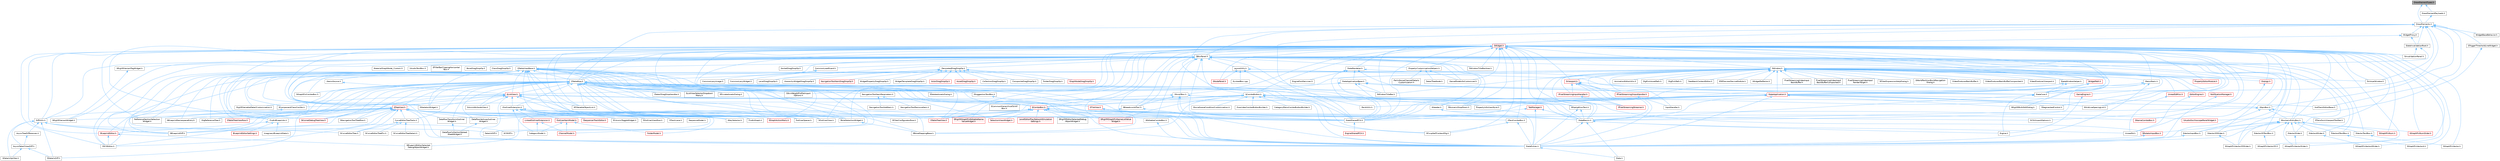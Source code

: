digraph "DrawElementTypes.h"
{
 // INTERACTIVE_SVG=YES
 // LATEX_PDF_SIZE
  bgcolor="transparent";
  edge [fontname=Helvetica,fontsize=10,labelfontname=Helvetica,labelfontsize=10];
  node [fontname=Helvetica,fontsize=10,shape=box,height=0.2,width=0.4];
  Node1 [id="Node000001",label="DrawElementTypes.h",height=0.2,width=0.4,color="gray40", fillcolor="grey60", style="filled", fontcolor="black",tooltip=" "];
  Node1 -> Node2 [id="edge1_Node000001_Node000002",dir="back",color="steelblue1",style="solid",tooltip=" "];
  Node2 [id="Node000002",label="DrawElementPayloads.h",height=0.2,width=0.4,color="grey40", fillcolor="white", style="filled",URL="$d9/d97/DrawElementPayloads_8h.html",tooltip=" "];
  Node2 -> Node3 [id="edge2_Node000002_Node000003",dir="back",color="steelblue1",style="solid",tooltip=" "];
  Node3 [id="Node000003",label="DrawElements.h",height=0.2,width=0.4,color="grey40", fillcolor="white", style="filled",URL="$d8/d4c/DrawElements_8h.html",tooltip=" "];
  Node3 -> Node4 [id="edge3_Node000003_Node000004",dir="back",color="steelblue1",style="solid",tooltip=" "];
  Node4 [id="Node000004",label="PaintUtils.h",height=0.2,width=0.4,color="grey40", fillcolor="white", style="filled",URL="$d9/da6/PaintUtils_8h.html",tooltip=" "];
  Node3 -> Node5 [id="edge4_Node000003_Node000005",dir="back",color="steelblue1",style="solid",tooltip=" "];
  Node5 [id="Node000005",label="SBoxPanel.h",height=0.2,width=0.4,color="grey40", fillcolor="white", style="filled",URL="$d8/de6/SBoxPanel_8h.html",tooltip=" "];
  Node5 -> Node6 [id="edge5_Node000005_Node000006",dir="back",color="steelblue1",style="solid",tooltip=" "];
  Node6 [id="Node000006",label="BoneDragDropOp.h",height=0.2,width=0.4,color="grey40", fillcolor="white", style="filled",URL="$d9/dba/BoneDragDropOp_8h.html",tooltip=" "];
  Node5 -> Node7 [id="edge6_Node000005_Node000007",dir="back",color="steelblue1",style="solid",tooltip=" "];
  Node7 [id="Node000007",label="ClassDragDropOp.h",height=0.2,width=0.4,color="grey40", fillcolor="white", style="filled",URL="$d5/d37/ClassDragDropOp_8h.html",tooltip=" "];
  Node5 -> Node8 [id="edge7_Node000005_Node000008",dir="back",color="steelblue1",style="solid",tooltip=" "];
  Node8 [id="Node000008",label="CommonLoadGuard.h",height=0.2,width=0.4,color="grey40", fillcolor="white", style="filled",URL="$d1/da1/CommonLoadGuard_8h.html",tooltip=" "];
  Node8 -> Node9 [id="edge8_Node000008_Node000009",dir="back",color="steelblue1",style="solid",tooltip=" "];
  Node9 [id="Node000009",label="CommonLazyImage.h",height=0.2,width=0.4,color="grey40", fillcolor="white", style="filled",URL="$d2/d74/CommonLazyImage_8h.html",tooltip=" "];
  Node8 -> Node10 [id="edge9_Node000008_Node000010",dir="back",color="steelblue1",style="solid",tooltip=" "];
  Node10 [id="Node000010",label="CommonLazyWidget.h",height=0.2,width=0.4,color="grey40", fillcolor="white", style="filled",URL="$d2/db7/CommonLazyWidget_8h.html",tooltip=" "];
  Node5 -> Node11 [id="edge10_Node000005_Node000011",dir="back",color="steelblue1",style="solid",tooltip=" "];
  Node11 [id="Node000011",label="DecoratedDragDropOp.h",height=0.2,width=0.4,color="grey40", fillcolor="white", style="filled",URL="$d6/d6a/DecoratedDragDropOp_8h.html",tooltip=" "];
  Node11 -> Node12 [id="edge11_Node000011_Node000012",dir="back",color="steelblue1",style="solid",tooltip=" "];
  Node12 [id="Node000012",label="ActorDragDropOp.h",height=0.2,width=0.4,color="red", fillcolor="#FFF0F0", style="filled",URL="$dd/d1a/ActorDragDropOp_8h.html",tooltip=" "];
  Node11 -> Node14 [id="edge12_Node000011_Node000014",dir="back",color="steelblue1",style="solid",tooltip=" "];
  Node14 [id="Node000014",label="AssetDragDropOp.h",height=0.2,width=0.4,color="red", fillcolor="#FFF0F0", style="filled",URL="$df/dda/AssetDragDropOp_8h.html",tooltip=" "];
  Node11 -> Node16 [id="edge13_Node000011_Node000016",dir="back",color="steelblue1",style="solid",tooltip=" "];
  Node16 [id="Node000016",label="CollectionDragDropOp.h",height=0.2,width=0.4,color="grey40", fillcolor="white", style="filled",URL="$d6/d23/CollectionDragDropOp_8h.html",tooltip=" "];
  Node11 -> Node17 [id="edge14_Node000011_Node000017",dir="back",color="steelblue1",style="solid",tooltip=" "];
  Node17 [id="Node000017",label="CompositeDragDropOp.h",height=0.2,width=0.4,color="grey40", fillcolor="white", style="filled",URL="$dd/d84/CompositeDragDropOp_8h.html",tooltip=" "];
  Node11 -> Node18 [id="edge15_Node000011_Node000018",dir="back",color="steelblue1",style="solid",tooltip=" "];
  Node18 [id="Node000018",label="FolderDragDropOp.h",height=0.2,width=0.4,color="grey40", fillcolor="white", style="filled",URL="$d9/d22/FolderDragDropOp_8h.html",tooltip=" "];
  Node11 -> Node19 [id="edge16_Node000011_Node000019",dir="back",color="steelblue1",style="solid",tooltip=" "];
  Node19 [id="Node000019",label="GraphNodeDragDropOp.h",height=0.2,width=0.4,color="red", fillcolor="#FFF0F0", style="filled",URL="$d3/dbf/GraphNodeDragDropOp_8h.html",tooltip=" "];
  Node11 -> Node26 [id="edge17_Node000011_Node000026",dir="back",color="steelblue1",style="solid",tooltip=" "];
  Node26 [id="Node000026",label="HierarchyWidgetDragDropOp.h",height=0.2,width=0.4,color="grey40", fillcolor="white", style="filled",URL="$dd/dee/HierarchyWidgetDragDropOp_8h.html",tooltip=" "];
  Node11 -> Node27 [id="edge18_Node000011_Node000027",dir="back",color="steelblue1",style="solid",tooltip=" "];
  Node27 [id="Node000027",label="LevelDragDropOp.h",height=0.2,width=0.4,color="grey40", fillcolor="white", style="filled",URL="$dc/da5/LevelDragDropOp_8h.html",tooltip=" "];
  Node11 -> Node28 [id="edge19_Node000011_Node000028",dir="back",color="steelblue1",style="solid",tooltip=" "];
  Node28 [id="Node000028",label="NavigationToolItemDragDropOp.h",height=0.2,width=0.4,color="red", fillcolor="#FFF0F0", style="filled",URL="$d5/ddf/NavigationToolItemDragDropOp_8h.html",tooltip=" "];
  Node11 -> Node31 [id="edge20_Node000011_Node000031",dir="back",color="steelblue1",style="solid",tooltip=" "];
  Node31 [id="Node000031",label="WidgetPropertyDragDropOp.h",height=0.2,width=0.4,color="grey40", fillcolor="white", style="filled",URL="$dc/d6e/WidgetPropertyDragDropOp_8h.html",tooltip=" "];
  Node11 -> Node32 [id="edge21_Node000011_Node000032",dir="back",color="steelblue1",style="solid",tooltip=" "];
  Node32 [id="Node000032",label="WidgetTemplateDragDropOp.h",height=0.2,width=0.4,color="grey40", fillcolor="white", style="filled",URL="$dc/d8f/WidgetTemplateDragDropOp_8h.html",tooltip=" "];
  Node5 -> Node33 [id="edge22_Node000005_Node000033",dir="back",color="steelblue1",style="solid",tooltip=" "];
  Node33 [id="Node000033",label="DiffUtils.h",height=0.2,width=0.4,color="grey40", fillcolor="white", style="filled",URL="$d4/d91/DiffUtils_8h.html",tooltip=" "];
  Node33 -> Node34 [id="edge23_Node000033_Node000034",dir="back",color="steelblue1",style="solid",tooltip=" "];
  Node34 [id="Node000034",label="AsyncDetailViewDiff.h",height=0.2,width=0.4,color="grey40", fillcolor="white", style="filled",URL="$dc/d54/AsyncDetailViewDiff_8h.html",tooltip=" "];
  Node34 -> Node35 [id="edge24_Node000034_Node000035",dir="back",color="steelblue1",style="solid",tooltip=" "];
  Node35 [id="Node000035",label="SDetailsDiff.h",height=0.2,width=0.4,color="grey40", fillcolor="white", style="filled",URL="$da/d09/SDetailsDiff_8h.html",tooltip=" "];
  Node34 -> Node36 [id="edge25_Node000034_Node000036",dir="back",color="steelblue1",style="solid",tooltip=" "];
  Node36 [id="Node000036",label="SDetailsSplitter.h",height=0.2,width=0.4,color="grey40", fillcolor="white", style="filled",URL="$d5/de5/SDetailsSplitter_8h.html",tooltip=" "];
  Node33 -> Node37 [id="edge26_Node000033_Node000037",dir="back",color="steelblue1",style="solid",tooltip=" "];
  Node37 [id="Node000037",label="AsyncTreeDifferences.h",height=0.2,width=0.4,color="grey40", fillcolor="white", style="filled",URL="$dd/d63/AsyncTreeDifferences_8h.html",tooltip=" "];
  Node37 -> Node34 [id="edge27_Node000037_Node000034",dir="back",color="steelblue1",style="solid",tooltip=" "];
  Node33 -> Node38 [id="edge28_Node000033_Node000038",dir="back",color="steelblue1",style="solid",tooltip=" "];
  Node38 [id="Node000038",label="DetailsDiff.h",height=0.2,width=0.4,color="grey40", fillcolor="white", style="filled",URL="$de/dfc/DetailsDiff_8h.html",tooltip=" "];
  Node33 -> Node39 [id="edge29_Node000033_Node000039",dir="back",color="steelblue1",style="solid",tooltip=" "];
  Node39 [id="Node000039",label="SBlueprintDiff.h",height=0.2,width=0.4,color="grey40", fillcolor="white", style="filled",URL="$de/d6d/SBlueprintDiff_8h.html",tooltip=" "];
  Node33 -> Node40 [id="edge30_Node000033_Node000040",dir="back",color="steelblue1",style="solid",tooltip=" "];
  Node40 [id="Node000040",label="SCSDiff.h",height=0.2,width=0.4,color="grey40", fillcolor="white", style="filled",URL="$da/dc5/SCSDiff_8h.html",tooltip=" "];
  Node33 -> Node35 [id="edge31_Node000033_Node000035",dir="back",color="steelblue1",style="solid",tooltip=" "];
  Node33 -> Node36 [id="edge32_Node000033_Node000036",dir="back",color="steelblue1",style="solid",tooltip=" "];
  Node5 -> Node41 [id="edge33_Node000005_Node000041",dir="back",color="steelblue1",style="solid",tooltip=" "];
  Node41 [id="Node000041",label="GameModeInfoCustomizer.h",height=0.2,width=0.4,color="grey40", fillcolor="white", style="filled",URL="$d5/df3/GameModeInfoCustomizer_8h.html",tooltip=" "];
  Node5 -> Node42 [id="edge34_Node000005_Node000042",dir="back",color="steelblue1",style="solid",tooltip=" "];
  Node42 [id="Node000042",label="LayoutUtils.h",height=0.2,width=0.4,color="grey40", fillcolor="white", style="filled",URL="$d2/d09/LayoutUtils_8h.html",tooltip=" "];
  Node42 -> Node43 [id="edge35_Node000042_Node000043",dir="back",color="steelblue1",style="solid",tooltip=" "];
  Node43 [id="Node000043",label="SLinkedBox.cpp",height=0.2,width=0.4,color="grey40", fillcolor="white", style="filled",URL="$de/dd2/SLinkedBox_8cpp.html",tooltip=" "];
  Node42 -> Node44 [id="edge36_Node000042_Node000044",dir="back",color="steelblue1",style="solid",tooltip=" "];
  Node44 [id="Node000044",label="SNodePanel.h",height=0.2,width=0.4,color="red", fillcolor="#FFF0F0", style="filled",URL="$da/db1/SNodePanel_8h.html",tooltip=" "];
  Node42 -> Node110 [id="edge37_Node000042_Node000110",dir="back",color="steelblue1",style="solid",tooltip=" "];
  Node110 [id="Node000110",label="SlateCore.h",height=0.2,width=0.4,color="grey40", fillcolor="white", style="filled",URL="$dc/d03/SlateCore_8h.html",tooltip=" "];
  Node110 -> Node111 [id="edge38_Node000110_Node000111",dir="back",color="steelblue1",style="solid",tooltip=" "];
  Node111 [id="Node000111",label="Engine.h",height=0.2,width=0.4,color="grey40", fillcolor="white", style="filled",URL="$d1/d34/Public_2Engine_8h.html",tooltip=" "];
  Node110 -> Node112 [id="edge39_Node000110_Node000112",dir="back",color="steelblue1",style="solid",tooltip=" "];
  Node112 [id="Node000112",label="SlateBasics.h",height=0.2,width=0.4,color="grey40", fillcolor="white", style="filled",URL="$da/d2f/SlateBasics_8h.html",tooltip=" "];
  Node112 -> Node111 [id="edge40_Node000112_Node000111",dir="back",color="steelblue1",style="solid",tooltip=" "];
  Node112 -> Node113 [id="edge41_Node000112_Node000113",dir="back",color="steelblue1",style="solid",tooltip=" "];
  Node113 [id="Node000113",label="Slate.h",height=0.2,width=0.4,color="grey40", fillcolor="white", style="filled",URL="$d2/dc0/Slate_8h.html",tooltip=" "];
  Node112 -> Node114 [id="edge42_Node000112_Node000114",dir="back",color="steelblue1",style="solid",tooltip=" "];
  Node114 [id="Node000114",label="SlateExtras.h",height=0.2,width=0.4,color="grey40", fillcolor="white", style="filled",URL="$d8/dec/SlateExtras_8h.html",tooltip=" "];
  Node114 -> Node113 [id="edge43_Node000114_Node000113",dir="back",color="steelblue1",style="solid",tooltip=" "];
  Node112 -> Node115 [id="edge44_Node000112_Node000115",dir="back",color="steelblue1",style="solid",tooltip=" "];
  Node115 [id="Node000115",label="UnrealEd.h",height=0.2,width=0.4,color="grey40", fillcolor="white", style="filled",URL="$d2/d5f/UnrealEd_8h.html",tooltip=" "];
  Node42 -> Node116 [id="edge45_Node000042_Node000116",dir="back",color="steelblue1",style="solid",tooltip=" "];
  Node116 [id="Node000116",label="SlateSharedPCH.h",height=0.2,width=0.4,color="grey40", fillcolor="white", style="filled",URL="$d1/dfc/SlateSharedPCH_8h.html",tooltip=" "];
  Node116 -> Node117 [id="edge46_Node000116_Node000117",dir="back",color="steelblue1",style="solid",tooltip=" "];
  Node117 [id="Node000117",label="EngineSharedPCH.h",height=0.2,width=0.4,color="red", fillcolor="#FFF0F0", style="filled",URL="$dc/dbb/EngineSharedPCH_8h.html",tooltip=" "];
  Node5 -> Node27 [id="edge47_Node000005_Node000027",dir="back",color="steelblue1",style="solid",tooltip=" "];
  Node5 -> Node119 [id="edge48_Node000005_Node000119",dir="back",color="steelblue1",style="solid",tooltip=" "];
  Node119 [id="Node000119",label="MaterialGraphNode_Custom.h",height=0.2,width=0.4,color="grey40", fillcolor="white", style="filled",URL="$d5/d6c/MaterialGraphNode__Custom_8h.html",tooltip=" "];
  Node5 -> Node120 [id="edge49_Node000005_Node000120",dir="back",color="steelblue1",style="solid",tooltip=" "];
  Node120 [id="Node000120",label="PropertyCustomizationHelpers.h",height=0.2,width=0.4,color="grey40", fillcolor="white", style="filled",URL="$d7/dd0/PropertyCustomizationHelpers_8h.html",tooltip=" "];
  Node120 -> Node121 [id="edge50_Node000120_Node000121",dir="back",color="steelblue1",style="solid",tooltip=" "];
  Node121 [id="Node000121",label="DetailTreeNode.h",height=0.2,width=0.4,color="grey40", fillcolor="white", style="filled",URL="$d8/d32/DetailTreeNode_8h.html",tooltip=" "];
  Node120 -> Node41 [id="edge51_Node000120_Node000041",dir="back",color="steelblue1",style="solid",tooltip=" "];
  Node120 -> Node122 [id="edge52_Node000120_Node000122",dir="back",color="steelblue1",style="solid",tooltip=" "];
  Node122 [id="Node000122",label="PerlinNoiseChannelDetails\lCustomization.h",height=0.2,width=0.4,color="grey40", fillcolor="white", style="filled",URL="$d6/df3/PerlinNoiseChannelDetailsCustomization_8h.html",tooltip=" "];
  Node5 -> Node123 [id="edge53_Node000005_Node000123",dir="back",color="steelblue1",style="solid",tooltip=" "];
  Node123 [id="Node000123",label="SAudioTextBox.h",height=0.2,width=0.4,color="grey40", fillcolor="white", style="filled",URL="$da/da3/SAudioTextBox_8h.html",tooltip=" "];
  Node5 -> Node124 [id="edge54_Node000005_Node000124",dir="back",color="steelblue1",style="solid",tooltip=" "];
  Node124 [id="Node000124",label="SBreadcrumbTrail.h",height=0.2,width=0.4,color="grey40", fillcolor="white", style="filled",URL="$d4/de2/SBreadcrumbTrail_8h.html",tooltip=" "];
  Node124 -> Node125 [id="edge55_Node000124_Node000125",dir="back",color="steelblue1",style="solid",tooltip=" "];
  Node125 [id="Node000125",label="STableTreeView.h",height=0.2,width=0.4,color="red", fillcolor="#FFF0F0", style="filled",URL="$dd/d46/STableTreeView_8h.html",tooltip=" "];
  Node124 -> Node114 [id="edge56_Node000124_Node000114",dir="back",color="steelblue1",style="solid",tooltip=" "];
  Node5 -> Node128 [id="edge57_Node000005_Node000128",dir="back",color="steelblue1",style="solid",tooltip=" "];
  Node128 [id="Node000128",label="SComboButton.h",height=0.2,width=0.4,color="grey40", fillcolor="white", style="filled",URL="$dc/d43/SComboButton_8h.html",tooltip=" "];
  Node128 -> Node129 [id="edge58_Node000128_Node000129",dir="back",color="steelblue1",style="solid",tooltip=" "];
  Node129 [id="Node000129",label="CategoryMenuComboButtonBuilder.h",height=0.2,width=0.4,color="grey40", fillcolor="white", style="filled",URL="$df/d7b/CategoryMenuComboButtonBuilder_8h.html",tooltip=" "];
  Node128 -> Node130 [id="edge59_Node000128_Node000130",dir="back",color="steelblue1",style="solid",tooltip=" "];
  Node130 [id="Node000130",label="MovieSceneConditionCustomization.h",height=0.2,width=0.4,color="grey40", fillcolor="white", style="filled",URL="$db/d7d/MovieSceneConditionCustomization_8h.html",tooltip=" "];
  Node128 -> Node131 [id="edge60_Node000128_Node000131",dir="back",color="steelblue1",style="solid",tooltip=" "];
  Node131 [id="Node000131",label="OverridesComboButtonBuilder.h",height=0.2,width=0.4,color="grey40", fillcolor="white", style="filled",URL="$d5/dac/OverridesComboButtonBuilder_8h.html",tooltip=" "];
  Node128 -> Node132 [id="edge61_Node000128_Node000132",dir="back",color="steelblue1",style="solid",tooltip=" "];
  Node132 [id="Node000132",label="SBoneMappingBase.h",height=0.2,width=0.4,color="grey40", fillcolor="white", style="filled",URL="$d7/d49/SBoneMappingBase_8h.html",tooltip=" "];
  Node128 -> Node133 [id="edge62_Node000128_Node000133",dir="back",color="steelblue1",style="solid",tooltip=" "];
  Node133 [id="Node000133",label="SComboBox.h",height=0.2,width=0.4,color="red", fillcolor="#FFF0F0", style="filled",URL="$d2/dd5/SComboBox_8h.html",tooltip=" "];
  Node133 -> Node134 [id="edge63_Node000133_Node000134",dir="back",color="steelblue1",style="solid",tooltip=" "];
  Node134 [id="Node000134",label="DataflowTransformOutliner\lWidget.h",height=0.2,width=0.4,color="grey40", fillcolor="white", style="filled",URL="$d8/df9/DataflowTransformOutlinerWidget_8h.html",tooltip=" "];
  Node134 -> Node135 [id="edge64_Node000134_Node000135",dir="back",color="steelblue1",style="solid",tooltip=" "];
  Node135 [id="Node000135",label="DataflowCollectionSpread\lSheetWidget.h",height=0.2,width=0.4,color="grey40", fillcolor="white", style="filled",URL="$da/da3/DataflowCollectionSpreadSheetWidget_8h.html",tooltip=" "];
  Node133 -> Node136 [id="edge65_Node000133_Node000136",dir="back",color="steelblue1",style="solid",tooltip=" "];
  Node136 [id="Node000136",label="DataflowVerticesOutliner\lWidget.h",height=0.2,width=0.4,color="grey40", fillcolor="white", style="filled",URL="$dd/deb/DataflowVerticesOutlinerWidget_8h.html",tooltip=" "];
  Node136 -> Node135 [id="edge66_Node000136_Node000135",dir="back",color="steelblue1",style="solid",tooltip=" "];
  Node133 -> Node137 [id="edge67_Node000133_Node000137",dir="back",color="steelblue1",style="solid",tooltip=" "];
  Node137 [id="Node000137",label="LevelEditorPlayNetworkEmulation\lSettings.h",height=0.2,width=0.4,color="red", fillcolor="#FFF0F0", style="filled",URL="$d4/d35/LevelEditorPlayNetworkEmulationSettings_8h.html",tooltip=" "];
  Node133 -> Node139 [id="edge68_Node000133_Node000139",dir="back",color="steelblue1",style="solid",tooltip=" "];
  Node139 [id="Node000139",label="SAudioOscilloscopePanelWidget.h",height=0.2,width=0.4,color="red", fillcolor="#FFF0F0", style="filled",URL="$db/d7e/SAudioOscilloscopePanelWidget_8h.html",tooltip=" "];
  Node133 -> Node142 [id="edge69_Node000133_Node000142",dir="back",color="steelblue1",style="solid",tooltip=" "];
  Node142 [id="Node000142",label="SBlueprintEditorSelected\lDebugObjectWidget.h",height=0.2,width=0.4,color="grey40", fillcolor="white", style="filled",URL="$de/d6c/SBlueprintEditorSelectedDebugObjectWidget_8h.html",tooltip=" "];
  Node133 -> Node143 [id="edge70_Node000133_Node000143",dir="back",color="steelblue1",style="solid",tooltip=" "];
  Node143 [id="Node000143",label="SCSVImportOptions.h",height=0.2,width=0.4,color="grey40", fillcolor="white", style="filled",URL="$d7/dfe/SCSVImportOptions_8h.html",tooltip=" "];
  Node133 -> Node144 [id="edge71_Node000133_Node000144",dir="back",color="steelblue1",style="solid",tooltip=" "];
  Node144 [id="Node000144",label="SEditableComboBox.h",height=0.2,width=0.4,color="grey40", fillcolor="white", style="filled",URL="$d0/d8c/SEditableComboBox_8h.html",tooltip=" "];
  Node144 -> Node114 [id="edge72_Node000144_Node000114",dir="back",color="steelblue1",style="solid",tooltip=" "];
  Node133 -> Node145 [id="edge73_Node000133_Node000145",dir="back",color="steelblue1",style="solid",tooltip=" "];
  Node145 [id="Node000145",label="SFilterConfiguratorRow.h",height=0.2,width=0.4,color="grey40", fillcolor="white", style="filled",URL="$d2/d18/SFilterConfiguratorRow_8h.html",tooltip=" "];
  Node133 -> Node146 [id="edge74_Node000133_Node000146",dir="back",color="steelblue1",style="solid",tooltip=" "];
  Node146 [id="Node000146",label="SNameComboBox.h",height=0.2,width=0.4,color="red", fillcolor="#FFF0F0", style="filled",URL="$d8/d4b/SNameComboBox_8h.html",tooltip=" "];
  Node133 -> Node25 [id="edge75_Node000133_Node000025",dir="back",color="steelblue1",style="solid",tooltip=" "];
  Node25 [id="Node000025",label="SRigVMEditorSelectedDebug\lObjectWidget.h",height=0.2,width=0.4,color="grey40", fillcolor="white", style="filled",URL="$d9/dcd/SRigVMEditorSelectedDebugObjectWidget_8h.html",tooltip=" "];
  Node133 -> Node147 [id="edge76_Node000133_Node000147",dir="back",color="steelblue1",style="solid",tooltip=" "];
  Node147 [id="Node000147",label="SRigVMGraphPinEditableName\lValueWidget.h",height=0.2,width=0.4,color="red", fillcolor="#FFF0F0", style="filled",URL="$da/d0c/SRigVMGraphPinEditableNameValueWidget_8h.html",tooltip=" "];
  Node133 -> Node148 [id="edge77_Node000133_Node000148",dir="back",color="steelblue1",style="solid",tooltip=" "];
  Node148 [id="Node000148",label="SRigVMGraphPinNameListValue\lWidget.h",height=0.2,width=0.4,color="red", fillcolor="#FFF0F0", style="filled",URL="$dc/dac/SRigVMGraphPinNameListValueWidget_8h.html",tooltip=" "];
  Node133 -> Node125 [id="edge78_Node000133_Node000125",dir="back",color="steelblue1",style="solid",tooltip=" "];
  Node133 -> Node150 [id="edge79_Node000133_Node000150",dir="back",color="steelblue1",style="solid",tooltip=" "];
  Node150 [id="Node000150",label="STextComboBox.h",height=0.2,width=0.4,color="grey40", fillcolor="white", style="filled",URL="$d6/d14/STextComboBox_8h.html",tooltip=" "];
  Node150 -> Node151 [id="edge80_Node000150_Node000151",dir="back",color="steelblue1",style="solid",tooltip=" "];
  Node151 [id="Node000151",label="SFixupSelfContextDlg.h",height=0.2,width=0.4,color="grey40", fillcolor="white", style="filled",URL="$d5/da4/SFixupSelfContextDlg_8h.html",tooltip=" "];
  Node150 -> Node114 [id="edge81_Node000150_Node000114",dir="back",color="steelblue1",style="solid",tooltip=" "];
  Node133 -> Node153 [id="edge82_Node000133_Node000153",dir="back",color="steelblue1",style="solid",tooltip=" "];
  Node153 [id="Node000153",label="SelectionViewWidget.h",height=0.2,width=0.4,color="red", fillcolor="#FFF0F0", style="filled",URL="$dc/db5/SelectionViewWidget_8h.html",tooltip=" "];
  Node133 -> Node112 [id="edge83_Node000133_Node000112",dir="back",color="steelblue1",style="solid",tooltip=" "];
  Node133 -> Node114 [id="edge84_Node000133_Node000114",dir="back",color="steelblue1",style="solid",tooltip=" "];
  Node133 -> Node116 [id="edge85_Node000133_Node000116",dir="back",color="steelblue1",style="solid",tooltip=" "];
  Node128 -> Node160 [id="edge86_Node000128_Node000160",dir="back",color="steelblue1",style="solid",tooltip=" "];
  Node160 [id="Node000160",label="SComponentClassCombo.h",height=0.2,width=0.4,color="grey40", fillcolor="white", style="filled",URL="$dc/df2/SComponentClassCombo_8h.html",tooltip=" "];
  Node160 -> Node161 [id="edge87_Node000160_Node000161",dir="back",color="steelblue1",style="solid",tooltip=" "];
  Node161 [id="Node000161",label="SSCSEditor.h",height=0.2,width=0.4,color="grey40", fillcolor="white", style="filled",URL="$d0/d2e/SSCSEditor_8h.html",tooltip=" "];
  Node128 -> Node162 [id="edge88_Node000128_Node000162",dir="back",color="steelblue1",style="solid",tooltip=" "];
  Node162 [id="Node000162",label="SGridLineSpacingList.h",height=0.2,width=0.4,color="grey40", fillcolor="white", style="filled",URL="$db/d48/SGridLineSpacingList_8h.html",tooltip=" "];
  Node128 -> Node163 [id="edge89_Node000128_Node000163",dir="back",color="steelblue1",style="solid",tooltip=" "];
  Node163 [id="Node000163",label="SNumericDropDown.h",height=0.2,width=0.4,color="grey40", fillcolor="white", style="filled",URL="$d3/d12/SNumericDropDown_8h.html",tooltip=" "];
  Node128 -> Node164 [id="edge90_Node000128_Node000164",dir="back",color="steelblue1",style="solid",tooltip=" "];
  Node164 [id="Node000164",label="SPopUpErrorText.h",height=0.2,width=0.4,color="grey40", fillcolor="white", style="filled",URL="$d7/d15/SPopUpErrorText_8h.html",tooltip=" "];
  Node164 -> Node112 [id="edge91_Node000164_Node000112",dir="back",color="steelblue1",style="solid",tooltip=" "];
  Node164 -> Node114 [id="edge92_Node000164_Node000114",dir="back",color="steelblue1",style="solid",tooltip=" "];
  Node128 -> Node147 [id="edge93_Node000128_Node000147",dir="back",color="steelblue1",style="solid",tooltip=" "];
  Node128 -> Node148 [id="edge94_Node000128_Node000148",dir="back",color="steelblue1",style="solid",tooltip=" "];
  Node128 -> Node112 [id="edge95_Node000128_Node000112",dir="back",color="steelblue1",style="solid",tooltip=" "];
  Node128 -> Node114 [id="edge96_Node000128_Node000114",dir="back",color="steelblue1",style="solid",tooltip=" "];
  Node128 -> Node116 [id="edge97_Node000128_Node000116",dir="back",color="steelblue1",style="solid",tooltip=" "];
  Node5 -> Node144 [id="edge98_Node000005_Node000144",dir="back",color="steelblue1",style="solid",tooltip=" "];
  Node5 -> Node165 [id="edge99_Node000005_Node000165",dir="back",color="steelblue1",style="solid",tooltip=" "];
  Node165 [id="Node000165",label="SFilterBarClippingHorizontal\lBox.h",height=0.2,width=0.4,color="grey40", fillcolor="white", style="filled",URL="$dd/d94/SFilterBarClippingHorizontalBox_8h.html",tooltip=" "];
  Node5 -> Node162 [id="edge100_Node000005_Node000162",dir="back",color="steelblue1",style="solid",tooltip=" "];
  Node5 -> Node166 [id="edge101_Node000005_Node000166",dir="back",color="steelblue1",style="solid",tooltip=" "];
  Node166 [id="Node000166",label="SHeader.h",height=0.2,width=0.4,color="grey40", fillcolor="white", style="filled",URL="$de/d21/SHeader_8h.html",tooltip=" "];
  Node166 -> Node112 [id="edge102_Node000166_Node000112",dir="back",color="steelblue1",style="solid",tooltip=" "];
  Node166 -> Node114 [id="edge103_Node000166_Node000114",dir="back",color="steelblue1",style="solid",tooltip=" "];
  Node5 -> Node163 [id="edge104_Node000005_Node000163",dir="back",color="steelblue1",style="solid",tooltip=" "];
  Node5 -> Node167 [id="edge105_Node000005_Node000167",dir="back",color="steelblue1",style="solid",tooltip=" "];
  Node167 [id="Node000167",label="SNumericEntryBox.h",height=0.2,width=0.4,color="grey40", fillcolor="white", style="filled",URL="$d8/d1a/SNumericEntryBox_8h.html",tooltip=" "];
  Node167 -> Node82 [id="edge106_Node000167_Node000082",dir="back",color="steelblue1",style="solid",tooltip=" "];
  Node82 [id="Node000082",label="SGraphPinNum.h",height=0.2,width=0.4,color="red", fillcolor="#FFF0F0", style="filled",URL="$d7/da4/SGraphPinNum_8h.html",tooltip=" "];
  Node167 -> Node84 [id="edge107_Node000167_Node000084",dir="back",color="steelblue1",style="solid",tooltip=" "];
  Node84 [id="Node000084",label="SGraphPinNumSlider.h",height=0.2,width=0.4,color="red", fillcolor="#FFF0F0", style="filled",URL="$d5/d00/SGraphPinNumSlider_8h.html",tooltip=" "];
  Node167 -> Node92 [id="edge108_Node000167_Node000092",dir="back",color="steelblue1",style="solid",tooltip=" "];
  Node92 [id="Node000092",label="SGraphPinVector2DSlider.h",height=0.2,width=0.4,color="grey40", fillcolor="white", style="filled",URL="$d7/d05/SGraphPinVector2DSlider_8h.html",tooltip=" "];
  Node167 -> Node95 [id="edge109_Node000167_Node000095",dir="back",color="steelblue1",style="solid",tooltip=" "];
  Node95 [id="Node000095",label="SGraphPinVectorSlider.h",height=0.2,width=0.4,color="grey40", fillcolor="white", style="filled",URL="$dc/d38/SGraphPinVectorSlider_8h.html",tooltip=" "];
  Node167 -> Node168 [id="edge110_Node000167_Node000168",dir="back",color="steelblue1",style="solid",tooltip=" "];
  Node168 [id="Node000168",label="SRotatorInputBox.h",height=0.2,width=0.4,color="red", fillcolor="#FFF0F0", style="filled",URL="$de/dd2/SRotatorInputBox_8h.html",tooltip=" "];
  Node168 -> Node114 [id="edge111_Node000168_Node000114",dir="back",color="steelblue1",style="solid",tooltip=" "];
  Node167 -> Node169 [id="edge112_Node000167_Node000169",dir="back",color="steelblue1",style="solid",tooltip=" "];
  Node169 [id="Node000169",label="SVector2DSlider.h",height=0.2,width=0.4,color="grey40", fillcolor="white", style="filled",URL="$de/d67/SVector2DSlider_8h.html",tooltip=" "];
  Node169 -> Node92 [id="edge113_Node000169_Node000092",dir="back",color="steelblue1",style="solid",tooltip=" "];
  Node167 -> Node170 [id="edge114_Node000167_Node000170",dir="back",color="steelblue1",style="solid",tooltip=" "];
  Node170 [id="Node000170",label="SVector2DTextBox.h",height=0.2,width=0.4,color="grey40", fillcolor="white", style="filled",URL="$d6/d71/SVector2DTextBox_8h.html",tooltip=" "];
  Node170 -> Node91 [id="edge115_Node000170_Node000091",dir="back",color="steelblue1",style="solid",tooltip=" "];
  Node91 [id="Node000091",label="SGraphPinVector2D.h",height=0.2,width=0.4,color="grey40", fillcolor="white", style="filled",URL="$d7/d67/SGraphPinVector2D_8h.html",tooltip=" "];
  Node167 -> Node171 [id="edge116_Node000167_Node000171",dir="back",color="steelblue1",style="solid",tooltip=" "];
  Node171 [id="Node000171",label="SVector4Slider.h",height=0.2,width=0.4,color="grey40", fillcolor="white", style="filled",URL="$d4/dec/SVector4Slider_8h.html",tooltip=" "];
  Node171 -> Node94 [id="edge117_Node000171_Node000094",dir="back",color="steelblue1",style="solid",tooltip=" "];
  Node94 [id="Node000094",label="SGraphPinVector4Slider.h",height=0.2,width=0.4,color="grey40", fillcolor="white", style="filled",URL="$d9/db8/SGraphPinVector4Slider_8h.html",tooltip=" "];
  Node167 -> Node172 [id="edge118_Node000167_Node000172",dir="back",color="steelblue1",style="solid",tooltip=" "];
  Node172 [id="Node000172",label="SVector4TextBox.h",height=0.2,width=0.4,color="grey40", fillcolor="white", style="filled",URL="$dd/da4/SVector4TextBox_8h.html",tooltip=" "];
  Node172 -> Node93 [id="edge119_Node000172_Node000093",dir="back",color="steelblue1",style="solid",tooltip=" "];
  Node93 [id="Node000093",label="SGraphPinVector4.h",height=0.2,width=0.4,color="grey40", fillcolor="white", style="filled",URL="$d4/d94/SGraphPinVector4_8h.html",tooltip=" "];
  Node167 -> Node173 [id="edge120_Node000167_Node000173",dir="back",color="steelblue1",style="solid",tooltip=" "];
  Node173 [id="Node000173",label="SVectorInputBox.h",height=0.2,width=0.4,color="grey40", fillcolor="white", style="filled",URL="$df/d44/SVectorInputBox_8h.html",tooltip=" "];
  Node173 -> Node114 [id="edge121_Node000173_Node000114",dir="back",color="steelblue1",style="solid",tooltip=" "];
  Node167 -> Node174 [id="edge122_Node000167_Node000174",dir="back",color="steelblue1",style="solid",tooltip=" "];
  Node174 [id="Node000174",label="SVectorSlider.h",height=0.2,width=0.4,color="grey40", fillcolor="white", style="filled",URL="$d2/db5/SVectorSlider_8h.html",tooltip=" "];
  Node174 -> Node95 [id="edge123_Node000174_Node000095",dir="back",color="steelblue1",style="solid",tooltip=" "];
  Node167 -> Node175 [id="edge124_Node000167_Node000175",dir="back",color="steelblue1",style="solid",tooltip=" "];
  Node175 [id="Node000175",label="SVectorTextBox.h",height=0.2,width=0.4,color="grey40", fillcolor="white", style="filled",URL="$df/db8/SVectorTextBox_8h.html",tooltip=" "];
  Node175 -> Node90 [id="edge125_Node000175_Node000090",dir="back",color="steelblue1",style="solid",tooltip=" "];
  Node90 [id="Node000090",label="SGraphPinVector.h",height=0.2,width=0.4,color="grey40", fillcolor="white", style="filled",URL="$d8/de7/SGraphPinVector_8h.html",tooltip=" "];
  Node167 -> Node114 [id="edge126_Node000167_Node000114",dir="back",color="steelblue1",style="solid",tooltip=" "];
  Node5 -> Node176 [id="edge127_Node000005_Node000176",dir="back",color="steelblue1",style="solid",tooltip=" "];
  Node176 [id="Node000176",label="SRigVMVariantTagWidget.h",height=0.2,width=0.4,color="grey40", fillcolor="white", style="filled",URL="$d4/d38/SRigVMVariantTagWidget_8h.html",tooltip=" "];
  Node176 -> Node177 [id="edge128_Node000176_Node000177",dir="back",color="steelblue1",style="solid",tooltip=" "];
  Node177 [id="Node000177",label="SRigVMVariantWidget.h",height=0.2,width=0.4,color="grey40", fillcolor="white", style="filled",URL="$d5/d61/SRigVMVariantWidget_8h.html",tooltip=" "];
  Node5 -> Node177 [id="edge129_Node000005_Node000177",dir="back",color="steelblue1",style="solid",tooltip=" "];
  Node5 -> Node161 [id="edge130_Node000005_Node000161",dir="back",color="steelblue1",style="solid",tooltip=" "];
  Node5 -> Node178 [id="edge131_Node000005_Node000178",dir="back",color="steelblue1",style="solid",tooltip=" "];
  Node178 [id="Node000178",label="SScrollBox.h",height=0.2,width=0.4,color="grey40", fillcolor="white", style="filled",URL="$d3/da2/SScrollBox_8h.html",tooltip=" "];
  Node178 -> Node124 [id="edge132_Node000178_Node000124",dir="back",color="steelblue1",style="solid",tooltip=" "];
  Node178 -> Node179 [id="edge133_Node000178_Node000179",dir="back",color="steelblue1",style="solid",tooltip=" "];
  Node179 [id="Node000179",label="SCommonHierarchicalScroll\lBox.h",height=0.2,width=0.4,color="grey40", fillcolor="white", style="filled",URL="$d8/dd5/SCommonHierarchicalScrollBox_8h.html",tooltip=" "];
  Node178 -> Node112 [id="edge134_Node000178_Node000112",dir="back",color="steelblue1",style="solid",tooltip=" "];
  Node178 -> Node114 [id="edge135_Node000178_Node000114",dir="back",color="steelblue1",style="solid",tooltip=" "];
  Node178 -> Node116 [id="edge136_Node000178_Node000116",dir="back",color="steelblue1",style="solid",tooltip=" "];
  Node5 -> Node180 [id="edge137_Node000005_Node000180",dir="back",color="steelblue1",style="solid",tooltip=" "];
  Node180 [id="Node000180",label="SSegmentedControl.h",height=0.2,width=0.4,color="grey40", fillcolor="white", style="filled",URL="$d3/d4f/SSegmentedControl_8h.html",tooltip=" "];
  Node5 -> Node181 [id="edge138_Node000005_Node000181",dir="back",color="steelblue1",style="solid",tooltip=" "];
  Node181 [id="Node000181",label="SSkeletonWidget.h",height=0.2,width=0.4,color="grey40", fillcolor="white", style="filled",URL="$dd/da7/SSkeletonWidget_8h.html",tooltip=" "];
  Node5 -> Node182 [id="edge139_Node000005_Node000182",dir="back",color="steelblue1",style="solid",tooltip=" "];
  Node182 [id="Node000182",label="SSpinBox.h",height=0.2,width=0.4,color="grey40", fillcolor="white", style="filled",URL="$d5/da5/SSpinBox_8h.html",tooltip=" "];
  Node182 -> Node167 [id="edge140_Node000182_Node000167",dir="back",color="steelblue1",style="solid",tooltip=" "];
  Node182 -> Node183 [id="edge141_Node000182_Node000183",dir="back",color="steelblue1",style="solid",tooltip=" "];
  Node183 [id="Node000183",label="STransformViewportToolbar.h",height=0.2,width=0.4,color="grey40", fillcolor="white", style="filled",URL="$d8/da8/STransformViewportToolbar_8h.html",tooltip=" "];
  Node182 -> Node112 [id="edge142_Node000182_Node000112",dir="back",color="steelblue1",style="solid",tooltip=" "];
  Node182 -> Node114 [id="edge143_Node000182_Node000114",dir="back",color="steelblue1",style="solid",tooltip=" "];
  Node5 -> Node184 [id="edge144_Node000005_Node000184",dir="back",color="steelblue1",style="solid",tooltip=" "];
  Node184 [id="Node000184",label="STableRow.h",height=0.2,width=0.4,color="grey40", fillcolor="white", style="filled",URL="$d8/d43/STableRow_8h.html",tooltip=" "];
  Node184 -> Node185 [id="edge145_Node000184_Node000185",dir="back",color="steelblue1",style="solid",tooltip=" "];
  Node185 [id="Node000185",label="BoneSelectionWidget.h",height=0.2,width=0.4,color="grey40", fillcolor="white", style="filled",URL="$d4/dd3/BoneSelectionWidget_8h.html",tooltip=" "];
  Node185 -> Node132 [id="edge146_Node000185_Node000132",dir="back",color="steelblue1",style="solid",tooltip=" "];
  Node184 -> Node186 [id="edge147_Node000184_Node000186",dir="back",color="steelblue1",style="solid",tooltip=" "];
  Node186 [id="Node000186",label="CurveEditorTreeTraits.h",height=0.2,width=0.4,color="grey40", fillcolor="white", style="filled",URL="$d4/d4a/CurveEditorTreeTraits_8h.html",tooltip=" "];
  Node186 -> Node187 [id="edge148_Node000186_Node000187",dir="back",color="steelblue1",style="solid",tooltip=" "];
  Node187 [id="Node000187",label="SCurveEditorTree.h",height=0.2,width=0.4,color="grey40", fillcolor="white", style="filled",URL="$da/da4/SCurveEditorTree_8h.html",tooltip=" "];
  Node186 -> Node188 [id="edge149_Node000186_Node000188",dir="back",color="steelblue1",style="solid",tooltip=" "];
  Node188 [id="Node000188",label="SCurveEditorTreePin.h",height=0.2,width=0.4,color="grey40", fillcolor="white", style="filled",URL="$db/d44/SCurveEditorTreePin_8h.html",tooltip=" "];
  Node186 -> Node189 [id="edge150_Node000186_Node000189",dir="back",color="steelblue1",style="solid",tooltip=" "];
  Node189 [id="Node000189",label="SCurveEditorTreeSelect.h",height=0.2,width=0.4,color="grey40", fillcolor="white", style="filled",URL="$d9/d58/SCurveEditorTreeSelect_8h.html",tooltip=" "];
  Node184 -> Node134 [id="edge151_Node000184_Node000134",dir="back",color="steelblue1",style="solid",tooltip=" "];
  Node184 -> Node136 [id="edge152_Node000184_Node000136",dir="back",color="steelblue1",style="solid",tooltip=" "];
  Node184 -> Node190 [id="edge153_Node000184_Node000190",dir="back",color="steelblue1",style="solid",tooltip=" "];
  Node190 [id="Node000190",label="DlgReferenceTree.h",height=0.2,width=0.4,color="grey40", fillcolor="white", style="filled",URL="$db/dd3/DlgReferenceTree_8h.html",tooltip=" "];
  Node184 -> Node191 [id="edge154_Node000184_Node000191",dir="back",color="steelblue1",style="solid",tooltip=" "];
  Node191 [id="Node000191",label="FindInBlueprints.h",height=0.2,width=0.4,color="grey40", fillcolor="white", style="filled",URL="$d0/d27/FindInBlueprints_8h.html",tooltip=" "];
  Node191 -> Node192 [id="edge155_Node000191_Node000192",dir="back",color="steelblue1",style="solid",tooltip=" "];
  Node192 [id="Node000192",label="BlueprintEditor.h",height=0.2,width=0.4,color="red", fillcolor="#FFF0F0", style="filled",URL="$df/d7d/BlueprintEditor_8h.html",tooltip=" "];
  Node192 -> Node142 [id="edge156_Node000192_Node000142",dir="back",color="steelblue1",style="solid",tooltip=" "];
  Node192 -> Node161 [id="edge157_Node000192_Node000161",dir="back",color="steelblue1",style="solid",tooltip=" "];
  Node191 -> Node202 [id="edge158_Node000191_Node000202",dir="back",color="steelblue1",style="solid",tooltip=" "];
  Node202 [id="Node000202",label="BlueprintEditorSettings.h",height=0.2,width=0.4,color="red", fillcolor="#FFF0F0", style="filled",URL="$d4/dbc/BlueprintEditorSettings_8h.html",tooltip=" "];
  Node191 -> Node204 [id="edge159_Node000191_Node000204",dir="back",color="steelblue1",style="solid",tooltip=" "];
  Node204 [id="Node000204",label="ImaginaryBlueprintData.h",height=0.2,width=0.4,color="grey40", fillcolor="white", style="filled",URL="$d9/d16/ImaginaryBlueprintData_8h.html",tooltip=" "];
  Node184 -> Node205 [id="edge160_Node000184_Node000205",dir="back",color="steelblue1",style="solid",tooltip=" "];
  Node205 [id="Node000205",label="FindInGraph.h",height=0.2,width=0.4,color="grey40", fillcolor="white", style="filled",URL="$de/d36/FindInGraph_8h.html",tooltip=" "];
  Node184 -> Node206 [id="edge161_Node000184_Node000206",dir="back",color="steelblue1",style="solid",tooltip=" "];
  Node206 [id="Node000206",label="IDetailDragDropHandler.h",height=0.2,width=0.4,color="grey40", fillcolor="white", style="filled",URL="$dd/d80/IDetailDragDropHandler_8h.html",tooltip=" "];
  Node184 -> Node207 [id="edge162_Node000184_Node000207",dir="back",color="steelblue1",style="solid",tooltip=" "];
  Node207 [id="Node000207",label="IOutlinerExtension.h",height=0.2,width=0.4,color="grey40", fillcolor="white", style="filled",URL="$db/d1a/IOutlinerExtension_8h.html",tooltip=" "];
  Node207 -> Node208 [id="edge163_Node000207_Node000208",dir="back",color="steelblue1",style="solid",tooltip=" "];
  Node208 [id="Node000208",label="CategoryModel.h",height=0.2,width=0.4,color="grey40", fillcolor="white", style="filled",URL="$db/dfe/CategoryModel_8h.html",tooltip=" "];
  Node207 -> Node209 [id="edge164_Node000207_Node000209",dir="back",color="steelblue1",style="solid",tooltip=" "];
  Node209 [id="Node000209",label="ChannelModel.h",height=0.2,width=0.4,color="red", fillcolor="#FFF0F0", style="filled",URL="$de/d30/ChannelModel_8h.html",tooltip=" "];
  Node207 -> Node211 [id="edge165_Node000207_Node000211",dir="back",color="steelblue1",style="solid",tooltip=" "];
  Node211 [id="Node000211",label="FolderModel.h",height=0.2,width=0.4,color="red", fillcolor="#FFF0F0", style="filled",URL="$d4/d1d/FolderModel_8h.html",tooltip=" "];
  Node207 -> Node213 [id="edge166_Node000207_Node000213",dir="back",color="steelblue1",style="solid",tooltip=" "];
  Node213 [id="Node000213",label="ISequencerTrackEditor.h",height=0.2,width=0.4,color="red", fillcolor="#FFF0F0", style="filled",URL="$df/dca/ISequencerTrackEditor_8h.html",tooltip=" "];
  Node207 -> Node244 [id="edge167_Node000207_Node000244",dir="back",color="steelblue1",style="solid",tooltip=" "];
  Node244 [id="Node000244",label="LinkedOutlinerExtension.h",height=0.2,width=0.4,color="red", fillcolor="#FFF0F0", style="filled",URL="$da/d0f/LinkedOutlinerExtension_8h.html",tooltip=" "];
  Node244 -> Node208 [id="edge168_Node000244_Node000208",dir="back",color="steelblue1",style="solid",tooltip=" "];
  Node244 -> Node209 [id="edge169_Node000244_Node000209",dir="back",color="steelblue1",style="solid",tooltip=" "];
  Node207 -> Node258 [id="edge170_Node000207_Node000258",dir="back",color="steelblue1",style="solid",tooltip=" "];
  Node258 [id="Node000258",label="OutlinerItemModel.h",height=0.2,width=0.4,color="red", fillcolor="#FFF0F0", style="filled",URL="$da/dbf/OutlinerItemModel_8h.html",tooltip=" "];
  Node258 -> Node208 [id="edge171_Node000258_Node000208",dir="back",color="steelblue1",style="solid",tooltip=" "];
  Node258 -> Node209 [id="edge172_Node000258_Node000209",dir="back",color="steelblue1",style="solid",tooltip=" "];
  Node258 -> Node211 [id="edge173_Node000258_Node000211",dir="back",color="steelblue1",style="solid",tooltip=" "];
  Node207 -> Node260 [id="edge174_Node000207_Node000260",dir="back",color="steelblue1",style="solid",tooltip=" "];
  Node260 [id="Node000260",label="OutlinerSpacer.h",height=0.2,width=0.4,color="grey40", fillcolor="white", style="filled",URL="$dd/d3e/OutlinerSpacer_8h.html",tooltip=" "];
  Node207 -> Node261 [id="edge175_Node000207_Node000261",dir="back",color="steelblue1",style="solid",tooltip=" "];
  Node261 [id="Node000261",label="SColumnToggleWidget.h",height=0.2,width=0.4,color="grey40", fillcolor="white", style="filled",URL="$de/d8d/SColumnToggleWidget_8h.html",tooltip=" "];
  Node207 -> Node262 [id="edge176_Node000207_Node000262",dir="back",color="steelblue1",style="solid",tooltip=" "];
  Node262 [id="Node000262",label="SOutlinerView.h",height=0.2,width=0.4,color="grey40", fillcolor="white", style="filled",URL="$d5/de1/SOutlinerView_8h.html",tooltip=" "];
  Node207 -> Node263 [id="edge177_Node000207_Node000263",dir="back",color="steelblue1",style="solid",tooltip=" "];
  Node263 [id="Node000263",label="SOutlinerViewRow.h",height=0.2,width=0.4,color="grey40", fillcolor="white", style="filled",URL="$db/de3/SOutlinerViewRow_8h.html",tooltip=" "];
  Node207 -> Node264 [id="edge178_Node000207_Node000264",dir="back",color="steelblue1",style="solid",tooltip=" "];
  Node264 [id="Node000264",label="STrackLane.h",height=0.2,width=0.4,color="grey40", fillcolor="white", style="filled",URL="$d2/d8f/STrackLane_8h.html",tooltip=" "];
  Node207 -> Node265 [id="edge179_Node000207_Node000265",dir="back",color="steelblue1",style="solid",tooltip=" "];
  Node265 [id="Node000265",label="SequenceModel.h",height=0.2,width=0.4,color="grey40", fillcolor="white", style="filled",URL="$d4/d28/SequenceModel_8h.html",tooltip=" "];
  Node184 -> Node266 [id="edge180_Node000184_Node000266",dir="back",color="steelblue1",style="solid",tooltip=" "];
  Node266 [id="Node000266",label="NavigationToolItemParameters.h",height=0.2,width=0.4,color="grey40", fillcolor="white", style="filled",URL="$dd/d8c/NavigationToolItemParameters_8h.html",tooltip=" "];
  Node266 -> Node267 [id="edge181_Node000266_Node000267",dir="back",color="steelblue1",style="solid",tooltip=" "];
  Node267 [id="Node000267",label="NavigationToolAddItem.h",height=0.2,width=0.4,color="grey40", fillcolor="white", style="filled",URL="$de/db2/NavigationToolAddItem_8h.html",tooltip=" "];
  Node266 -> Node268 [id="edge182_Node000266_Node000268",dir="back",color="steelblue1",style="solid",tooltip=" "];
  Node268 [id="Node000268",label="NavigationToolRemoveItem.h",height=0.2,width=0.4,color="grey40", fillcolor="white", style="filled",URL="$da/dd5/NavigationToolRemoveItem_8h.html",tooltip=" "];
  Node184 -> Node260 [id="edge183_Node000184_Node000260",dir="back",color="steelblue1",style="solid",tooltip=" "];
  Node184 -> Node269 [id="edge184_Node000184_Node000269",dir="back",color="steelblue1",style="solid",tooltip=" "];
  Node269 [id="Node000269",label="PropertyInfoViewStyle.h",height=0.2,width=0.4,color="grey40", fillcolor="white", style="filled",URL="$d0/da8/PropertyInfoViewStyle_8h.html",tooltip=" "];
  Node184 -> Node270 [id="edge185_Node000184_Node000270",dir="back",color="steelblue1",style="solid",tooltip=" "];
  Node270 [id="Node000270",label="ReferenceSectionSelection\lWidget.h",height=0.2,width=0.4,color="grey40", fillcolor="white", style="filled",URL="$db/d75/ReferenceSectionSelectionWidget_8h.html",tooltip=" "];
  Node184 -> Node271 [id="edge186_Node000184_Node000271",dir="back",color="steelblue1",style="solid",tooltip=" "];
  Node271 [id="Node000271",label="SAnimAttributeView.h",height=0.2,width=0.4,color="grey40", fillcolor="white", style="filled",URL="$df/d42/SAnimAttributeView_8h.html",tooltip=" "];
  Node184 -> Node39 [id="edge187_Node000184_Node000039",dir="back",color="steelblue1",style="solid",tooltip=" "];
  Node184 -> Node132 [id="edge188_Node000184_Node000132",dir="back",color="steelblue1",style="solid",tooltip=" "];
  Node184 -> Node133 [id="edge189_Node000184_Node000133",dir="back",color="steelblue1",style="solid",tooltip=" "];
  Node184 -> Node160 [id="edge190_Node000184_Node000160",dir="back",color="steelblue1",style="solid",tooltip=" "];
  Node184 -> Node272 [id="edge191_Node000184_Node000272",dir="back",color="steelblue1",style="solid",tooltip=" "];
  Node272 [id="Node000272",label="SDeleteAssetsDialog.h",height=0.2,width=0.4,color="grey40", fillcolor="white", style="filled",URL="$d7/d0d/SDeleteAssetsDialog_8h.html",tooltip=" "];
  Node184 -> Node145 [id="edge192_Node000184_Node000145",dir="back",color="steelblue1",style="solid",tooltip=" "];
  Node184 -> Node273 [id="edge193_Node000184_Node000273",dir="back",color="steelblue1",style="solid",tooltip=" "];
  Node273 [id="Node000273",label="SFilterableObjectList.h",height=0.2,width=0.4,color="grey40", fillcolor="white", style="filled",URL="$dc/de4/SFilterableObjectList_8h.html",tooltip=" "];
  Node184 -> Node151 [id="edge194_Node000184_Node000151",dir="back",color="steelblue1",style="solid",tooltip=" "];
  Node184 -> Node274 [id="edge195_Node000184_Node000274",dir="back",color="steelblue1",style="solid",tooltip=" "];
  Node274 [id="Node000274",label="SGraphActionMenu.h",height=0.2,width=0.4,color="red", fillcolor="#FFF0F0", style="filled",URL="$d0/d9a/SGraphActionMenu_8h.html",tooltip=" "];
  Node184 -> Node280 [id="edge196_Node000184_Node000280",dir="back",color="steelblue1",style="solid",tooltip=" "];
  Node280 [id="Node000280",label="SGraphPinComboBox.h",height=0.2,width=0.4,color="grey40", fillcolor="white", style="filled",URL="$dc/d3f/SGraphPinComboBox_8h.html",tooltip=" "];
  Node184 -> Node281 [id="edge197_Node000184_Node000281",dir="back",color="steelblue1",style="solid",tooltip=" "];
  Node281 [id="Node000281",label="SKeySelector.h",height=0.2,width=0.4,color="grey40", fillcolor="white", style="filled",URL="$de/d62/SKeySelector_8h.html",tooltip=" "];
  Node184 -> Node282 [id="edge198_Node000184_Node000282",dir="back",color="steelblue1",style="solid",tooltip=" "];
  Node282 [id="Node000282",label="SKismetDebugTreeView.h",height=0.2,width=0.4,color="red", fillcolor="#FFF0F0", style="filled",URL="$dc/df5/SKismetDebugTreeView_8h.html",tooltip=" "];
  Node184 -> Node284 [id="edge199_Node000184_Node000284",dir="back",color="steelblue1",style="solid",tooltip=" "];
  Node284 [id="Node000284",label="SListView.h",height=0.2,width=0.4,color="red", fillcolor="#FFF0F0", style="filled",URL="$db/db5/SListView_8h.html",tooltip=" "];
  Node284 -> Node207 [id="edge200_Node000284_Node000207",dir="back",color="steelblue1",style="solid",tooltip=" "];
  Node284 -> Node270 [id="edge201_Node000284_Node000270",dir="back",color="steelblue1",style="solid",tooltip=" "];
  Node284 -> Node285 [id="edge202_Node000284_Node000285",dir="back",color="steelblue1",style="solid",tooltip=" "];
  Node285 [id="Node000285",label="RigVMVariableDetailCustomization.h",height=0.2,width=0.4,color="grey40", fillcolor="white", style="filled",URL="$d3/d24/RigVMVariableDetailCustomization_8h.html",tooltip=" "];
  Node284 -> Node271 [id="edge203_Node000284_Node000271",dir="back",color="steelblue1",style="solid",tooltip=" "];
  Node284 -> Node39 [id="edge204_Node000284_Node000039",dir="back",color="steelblue1",style="solid",tooltip=" "];
  Node284 -> Node133 [id="edge205_Node000284_Node000133",dir="back",color="steelblue1",style="solid",tooltip=" "];
  Node284 -> Node273 [id="edge206_Node000284_Node000273",dir="back",color="steelblue1",style="solid",tooltip=" "];
  Node284 -> Node147 [id="edge207_Node000284_Node000147",dir="back",color="steelblue1",style="solid",tooltip=" "];
  Node284 -> Node148 [id="edge208_Node000284_Node000148",dir="back",color="steelblue1",style="solid",tooltip=" "];
  Node284 -> Node181 [id="edge209_Node000284_Node000181",dir="back",color="steelblue1",style="solid",tooltip=" "];
  Node284 -> Node287 [id="edge210_Node000284_Node000287",dir="back",color="steelblue1",style="solid",tooltip=" "];
  Node287 [id="Node000287",label="STileView.h",height=0.2,width=0.4,color="red", fillcolor="#FFF0F0", style="filled",URL="$da/dd5/STileView_8h.html",tooltip=" "];
  Node287 -> Node112 [id="edge211_Node000287_Node000112",dir="back",color="steelblue1",style="solid",tooltip=" "];
  Node287 -> Node114 [id="edge212_Node000287_Node000114",dir="back",color="steelblue1",style="solid",tooltip=" "];
  Node284 -> Node289 [id="edge213_Node000284_Node000289",dir="back",color="steelblue1",style="solid",tooltip=" "];
  Node289 [id="Node000289",label="STreeView.h",height=0.2,width=0.4,color="red", fillcolor="#FFF0F0", style="filled",URL="$de/dea/STreeView_8h.html",tooltip=" "];
  Node289 -> Node185 [id="edge214_Node000289_Node000185",dir="back",color="steelblue1",style="solid",tooltip=" "];
  Node289 -> Node186 [id="edge215_Node000289_Node000186",dir="back",color="steelblue1",style="solid",tooltip=" "];
  Node289 -> Node134 [id="edge216_Node000289_Node000134",dir="back",color="steelblue1",style="solid",tooltip=" "];
  Node289 -> Node136 [id="edge217_Node000289_Node000136",dir="back",color="steelblue1",style="solid",tooltip=" "];
  Node289 -> Node33 [id="edge218_Node000289_Node000033",dir="back",color="steelblue1",style="solid",tooltip=" "];
  Node289 -> Node190 [id="edge219_Node000289_Node000190",dir="back",color="steelblue1",style="solid",tooltip=" "];
  Node289 -> Node191 [id="edge220_Node000289_Node000191",dir="back",color="steelblue1",style="solid",tooltip=" "];
  Node289 -> Node205 [id="edge221_Node000289_Node000205",dir="back",color="steelblue1",style="solid",tooltip=" "];
  Node289 -> Node270 [id="edge222_Node000289_Node000270",dir="back",color="steelblue1",style="solid",tooltip=" "];
  Node289 -> Node39 [id="edge223_Node000289_Node000039",dir="back",color="steelblue1",style="solid",tooltip=" "];
  Node289 -> Node294 [id="edge224_Node000289_Node000294",dir="back",color="steelblue1",style="solid",tooltip=" "];
  Node294 [id="Node000294",label="SBlueprintNamespaceEntry.h",height=0.2,width=0.4,color="grey40", fillcolor="white", style="filled",URL="$d4/d22/SBlueprintNamespaceEntry_8h.html",tooltip=" "];
  Node289 -> Node187 [id="edge225_Node000289_Node000187",dir="back",color="steelblue1",style="solid",tooltip=" "];
  Node289 -> Node274 [id="edge226_Node000289_Node000274",dir="back",color="steelblue1",style="solid",tooltip=" "];
  Node289 -> Node281 [id="edge227_Node000289_Node000281",dir="back",color="steelblue1",style="solid",tooltip=" "];
  Node289 -> Node282 [id="edge228_Node000289_Node000282",dir="back",color="steelblue1",style="solid",tooltip=" "];
  Node289 -> Node296 [id="edge229_Node000289_Node000296",dir="back",color="steelblue1",style="solid",tooltip=" "];
  Node296 [id="Node000296",label="SNavigationToolTreeRow.h",height=0.2,width=0.4,color="grey40", fillcolor="white", style="filled",URL="$de/d20/SNavigationToolTreeRow_8h.html",tooltip=" "];
  Node289 -> Node262 [id="edge230_Node000289_Node000262",dir="back",color="steelblue1",style="solid",tooltip=" "];
  Node289 -> Node177 [id="edge231_Node000289_Node000177",dir="back",color="steelblue1",style="solid",tooltip=" "];
  Node289 -> Node161 [id="edge232_Node000289_Node000161",dir="back",color="steelblue1",style="solid",tooltip=" "];
  Node289 -> Node125 [id="edge233_Node000289_Node000125",dir="back",color="steelblue1",style="solid",tooltip=" "];
  Node289 -> Node304 [id="edge234_Node000289_Node000304",dir="back",color="steelblue1",style="solid",tooltip=" "];
  Node304 [id="Node000304",label="STableTreeViewRow.h",height=0.2,width=0.4,color="red", fillcolor="#FFF0F0", style="filled",URL="$d9/dcd/STableTreeViewRow_8h.html",tooltip=" "];
  Node289 -> Node112 [id="edge235_Node000289_Node000112",dir="back",color="steelblue1",style="solid",tooltip=" "];
  Node289 -> Node114 [id="edge236_Node000289_Node000114",dir="back",color="steelblue1",style="solid",tooltip=" "];
  Node289 -> Node116 [id="edge237_Node000289_Node000116",dir="back",color="steelblue1",style="solid",tooltip=" "];
  Node284 -> Node112 [id="edge238_Node000284_Node000112",dir="back",color="steelblue1",style="solid",tooltip=" "];
  Node284 -> Node114 [id="edge239_Node000284_Node000114",dir="back",color="steelblue1",style="solid",tooltip=" "];
  Node284 -> Node116 [id="edge240_Node000284_Node000116",dir="back",color="steelblue1",style="solid",tooltip=" "];
  Node184 -> Node308 [id="edge241_Node000184_Node000308",dir="back",color="steelblue1",style="solid",tooltip=" "];
  Node308 [id="Node000308",label="SListViewSelectorDropdown\lMenu.h",height=0.2,width=0.4,color="grey40", fillcolor="white", style="filled",URL="$d4/dc9/SListViewSelectorDropdownMenu_8h.html",tooltip=" "];
  Node184 -> Node296 [id="edge242_Node000184_Node000296",dir="back",color="steelblue1",style="solid",tooltip=" "];
  Node184 -> Node262 [id="edge243_Node000184_Node000262",dir="back",color="steelblue1",style="solid",tooltip=" "];
  Node184 -> Node309 [id="edge244_Node000184_Node000309",dir="back",color="steelblue1",style="solid",tooltip=" "];
  Node309 [id="Node000309",label="SPrivateAssetsDialog.h",height=0.2,width=0.4,color="grey40", fillcolor="white", style="filled",URL="$d2/dba/SPrivateAssetsDialog_8h.html",tooltip=" "];
  Node184 -> Node161 [id="edge245_Node000184_Node000161",dir="back",color="steelblue1",style="solid",tooltip=" "];
  Node184 -> Node181 [id="edge246_Node000184_Node000181",dir="back",color="steelblue1",style="solid",tooltip=" "];
  Node184 -> Node310 [id="edge247_Node000184_Node000310",dir="back",color="steelblue1",style="solid",tooltip=" "];
  Node310 [id="Node000310",label="SSkinWeightProfileImport\lOptions.h",height=0.2,width=0.4,color="grey40", fillcolor="white", style="filled",URL="$d9/d21/SSkinWeightProfileImportOptions_8h.html",tooltip=" "];
  Node184 -> Node311 [id="edge248_Node000184_Node000311",dir="back",color="steelblue1",style="solid",tooltip=" "];
  Node311 [id="Node000311",label="SSuggestionTextBox.h",height=0.2,width=0.4,color="grey40", fillcolor="white", style="filled",URL="$d1/df9/SSuggestionTextBox_8h.html",tooltip=" "];
  Node311 -> Node114 [id="edge249_Node000311_Node000114",dir="back",color="steelblue1",style="solid",tooltip=" "];
  Node184 -> Node304 [id="edge250_Node000184_Node000304",dir="back",color="steelblue1",style="solid",tooltip=" "];
  Node184 -> Node289 [id="edge251_Node000184_Node000289",dir="back",color="steelblue1",style="solid",tooltip=" "];
  Node184 -> Node153 [id="edge252_Node000184_Node000153",dir="back",color="steelblue1",style="solid",tooltip=" "];
  Node184 -> Node112 [id="edge253_Node000184_Node000112",dir="back",color="steelblue1",style="solid",tooltip=" "];
  Node184 -> Node114 [id="edge254_Node000184_Node000114",dir="back",color="steelblue1",style="solid",tooltip=" "];
  Node184 -> Node116 [id="edge255_Node000184_Node000116",dir="back",color="steelblue1",style="solid",tooltip=" "];
  Node5 -> Node312 [id="edge256_Node000005_Node000312",dir="back",color="steelblue1",style="solid",tooltip=" "];
  Node312 [id="Node000312",label="STableViewBase.h",height=0.2,width=0.4,color="grey40", fillcolor="white", style="filled",URL="$da/d88/STableViewBase_8h.html",tooltip=" "];
  Node312 -> Node185 [id="edge257_Node000312_Node000185",dir="back",color="steelblue1",style="solid",tooltip=" "];
  Node312 -> Node190 [id="edge258_Node000312_Node000190",dir="back",color="steelblue1",style="solid",tooltip=" "];
  Node312 -> Node191 [id="edge259_Node000312_Node000191",dir="back",color="steelblue1",style="solid",tooltip=" "];
  Node312 -> Node205 [id="edge260_Node000312_Node000205",dir="back",color="steelblue1",style="solid",tooltip=" "];
  Node312 -> Node313 [id="edge261_Node000312_Node000313",dir="back",color="steelblue1",style="solid",tooltip=" "];
  Node313 [id="Node000313",label="IItemsSource.h",height=0.2,width=0.4,color="grey40", fillcolor="white", style="filled",URL="$db/db3/IItemsSource_8h.html",tooltip=" "];
  Node313 -> Node284 [id="edge262_Node000313_Node000284",dir="back",color="steelblue1",style="solid",tooltip=" "];
  Node312 -> Node270 [id="edge263_Node000312_Node000270",dir="back",color="steelblue1",style="solid",tooltip=" "];
  Node312 -> Node285 [id="edge264_Node000312_Node000285",dir="back",color="steelblue1",style="solid",tooltip=" "];
  Node312 -> Node39 [id="edge265_Node000312_Node000039",dir="back",color="steelblue1",style="solid",tooltip=" "];
  Node312 -> Node294 [id="edge266_Node000312_Node000294",dir="back",color="steelblue1",style="solid",tooltip=" "];
  Node312 -> Node132 [id="edge267_Node000312_Node000132",dir="back",color="steelblue1",style="solid",tooltip=" "];
  Node312 -> Node133 [id="edge268_Node000312_Node000133",dir="back",color="steelblue1",style="solid",tooltip=" "];
  Node312 -> Node160 [id="edge269_Node000312_Node000160",dir="back",color="steelblue1",style="solid",tooltip=" "];
  Node312 -> Node187 [id="edge270_Node000312_Node000187",dir="back",color="steelblue1",style="solid",tooltip=" "];
  Node312 -> Node272 [id="edge271_Node000312_Node000272",dir="back",color="steelblue1",style="solid",tooltip=" "];
  Node312 -> Node273 [id="edge272_Node000312_Node000273",dir="back",color="steelblue1",style="solid",tooltip=" "];
  Node312 -> Node151 [id="edge273_Node000312_Node000151",dir="back",color="steelblue1",style="solid",tooltip=" "];
  Node312 -> Node274 [id="edge274_Node000312_Node000274",dir="back",color="steelblue1",style="solid",tooltip=" "];
  Node312 -> Node280 [id="edge275_Node000312_Node000280",dir="back",color="steelblue1",style="solid",tooltip=" "];
  Node312 -> Node281 [id="edge276_Node000312_Node000281",dir="back",color="steelblue1",style="solid",tooltip=" "];
  Node312 -> Node282 [id="edge277_Node000312_Node000282",dir="back",color="steelblue1",style="solid",tooltip=" "];
  Node312 -> Node284 [id="edge278_Node000312_Node000284",dir="back",color="steelblue1",style="solid",tooltip=" "];
  Node312 -> Node262 [id="edge279_Node000312_Node000262",dir="back",color="steelblue1",style="solid",tooltip=" "];
  Node312 -> Node161 [id="edge280_Node000312_Node000161",dir="back",color="steelblue1",style="solid",tooltip=" "];
  Node312 -> Node181 [id="edge281_Node000312_Node000181",dir="back",color="steelblue1",style="solid",tooltip=" "];
  Node312 -> Node310 [id="edge282_Node000312_Node000310",dir="back",color="steelblue1",style="solid",tooltip=" "];
  Node312 -> Node311 [id="edge283_Node000312_Node000311",dir="back",color="steelblue1",style="solid",tooltip=" "];
  Node312 -> Node184 [id="edge284_Node000312_Node000184",dir="back",color="steelblue1",style="solid",tooltip=" "];
  Node312 -> Node125 [id="edge285_Node000312_Node000125",dir="back",color="steelblue1",style="solid",tooltip=" "];
  Node312 -> Node304 [id="edge286_Node000312_Node000304",dir="back",color="steelblue1",style="solid",tooltip=" "];
  Node312 -> Node287 [id="edge287_Node000312_Node000287",dir="back",color="steelblue1",style="solid",tooltip=" "];
  Node312 -> Node289 [id="edge288_Node000312_Node000289",dir="back",color="steelblue1",style="solid",tooltip=" "];
  Node312 -> Node112 [id="edge289_Node000312_Node000112",dir="back",color="steelblue1",style="solid",tooltip=" "];
  Node312 -> Node114 [id="edge290_Node000312_Node000114",dir="back",color="steelblue1",style="solid",tooltip=" "];
  Node312 -> Node116 [id="edge291_Node000312_Node000116",dir="back",color="steelblue1",style="solid",tooltip=" "];
  Node5 -> Node169 [id="edge292_Node000005_Node000169",dir="back",color="steelblue1",style="solid",tooltip=" "];
  Node5 -> Node170 [id="edge293_Node000005_Node000170",dir="back",color="steelblue1",style="solid",tooltip=" "];
  Node5 -> Node171 [id="edge294_Node000005_Node000171",dir="back",color="steelblue1",style="solid",tooltip=" "];
  Node5 -> Node172 [id="edge295_Node000005_Node000172",dir="back",color="steelblue1",style="solid",tooltip=" "];
  Node5 -> Node174 [id="edge296_Node000005_Node000174",dir="back",color="steelblue1",style="solid",tooltip=" "];
  Node5 -> Node175 [id="edge297_Node000005_Node000175",dir="back",color="steelblue1",style="solid",tooltip=" "];
  Node5 -> Node314 [id="edge298_Node000005_Node000314",dir="back",color="steelblue1",style="solid",tooltip=" "];
  Node314 [id="Node000314",label="SWindow.h",height=0.2,width=0.4,color="grey40", fillcolor="white", style="filled",URL="$d2/d6d/SWindow_8h.html",tooltip=" "];
  Node314 -> Node315 [id="edge299_Node000314_Node000315",dir="back",color="steelblue1",style="solid",tooltip=" "];
  Node315 [id="Node000315",label="AnimationEditorUtils.h",height=0.2,width=0.4,color="grey40", fillcolor="white", style="filled",URL="$df/d23/AnimationEditorUtils_8h.html",tooltip=" "];
  Node314 -> Node192 [id="edge300_Node000314_Node000192",dir="back",color="steelblue1",style="solid",tooltip=" "];
  Node314 -> Node316 [id="edge301_Node000314_Node000316",dir="back",color="steelblue1",style="solid",tooltip=" "];
  Node316 [id="Node000316",label="Dialogs.h",height=0.2,width=0.4,color="red", fillcolor="#FFF0F0", style="filled",URL="$d2/d5c/Dialogs_8h.html",tooltip=" "];
  Node316 -> Node115 [id="edge302_Node000316_Node000115",dir="back",color="steelblue1",style="solid",tooltip=" "];
  Node314 -> Node319 [id="edge303_Node000314_Node000319",dir="back",color="steelblue1",style="solid",tooltip=" "];
  Node319 [id="Node000319",label="DlgPickAssetPath.h",height=0.2,width=0.4,color="grey40", fillcolor="white", style="filled",URL="$db/d31/DlgPickAssetPath_8h.html",tooltip=" "];
  Node314 -> Node320 [id="edge304_Node000314_Node000320",dir="back",color="steelblue1",style="solid",tooltip=" "];
  Node320 [id="Node000320",label="DlgPickPath.h",height=0.2,width=0.4,color="grey40", fillcolor="white", style="filled",URL="$d9/d16/DlgPickPath_8h.html",tooltip=" "];
  Node314 -> Node321 [id="edge305_Node000314_Node000321",dir="back",color="steelblue1",style="solid",tooltip=" "];
  Node321 [id="Node000321",label="EditorEngine.h",height=0.2,width=0.4,color="red", fillcolor="#FFF0F0", style="filled",URL="$da/d0c/EditorEngine_8h.html",tooltip=" "];
  Node321 -> Node115 [id="edge306_Node000321_Node000115",dir="back",color="steelblue1",style="solid",tooltip=" "];
  Node314 -> Node522 [id="edge307_Node000314_Node000522",dir="back",color="steelblue1",style="solid",tooltip=" "];
  Node522 [id="Node000522",label="FeedbackContextEditor.h",height=0.2,width=0.4,color="grey40", fillcolor="white", style="filled",URL="$de/d93/FeedbackContextEditor_8h.html",tooltip=" "];
  Node314 -> Node523 [id="edge308_Node000314_Node000523",dir="back",color="steelblue1",style="solid",tooltip=" "];
  Node523 [id="Node000523",label="GameEngine.h",height=0.2,width=0.4,color="red", fillcolor="#FFF0F0", style="filled",URL="$d7/d1f/GameEngine_8h.html",tooltip=" "];
  Node523 -> Node111 [id="edge309_Node000523_Node000111",dir="back",color="steelblue1",style="solid",tooltip=" "];
  Node314 -> Node525 [id="edge310_Node000314_Node000525",dir="back",color="steelblue1",style="solid",tooltip=" "];
  Node525 [id="Node000525",label="IPIEPreviewDeviceModule.h",height=0.2,width=0.4,color="grey40", fillcolor="white", style="filled",URL="$d1/d37/IPIEPreviewDeviceModule_8h.html",tooltip=" "];
  Node314 -> Node526 [id="edge311_Node000314_Node000526",dir="back",color="steelblue1",style="solid",tooltip=" "];
  Node526 [id="Node000526",label="IPixelStreaming2InputHandler.h",height=0.2,width=0.4,color="red", fillcolor="#FFF0F0", style="filled",URL="$df/d15/IPixelStreaming2InputHandler_8h.html",tooltip=" "];
  Node526 -> Node529 [id="edge312_Node000526_Node000529",dir="back",color="steelblue1",style="solid",tooltip=" "];
  Node529 [id="Node000529",label="InputHandler.h",height=0.2,width=0.4,color="grey40", fillcolor="white", style="filled",URL="$df/d2f/InputHandler_8h.html",tooltip=" "];
  Node314 -> Node530 [id="edge313_Node000314_Node000530",dir="back",color="steelblue1",style="solid",tooltip=" "];
  Node530 [id="Node000530",label="IPixelStreamingInputHandler.h",height=0.2,width=0.4,color="red", fillcolor="#FFF0F0", style="filled",URL="$d2/d0f/IPixelStreamingInputHandler_8h.html",tooltip=" "];
  Node530 -> Node532 [id="edge314_Node000530_Node000532",dir="back",color="steelblue1",style="solid",tooltip=" "];
  Node532 [id="Node000532",label="IPixelStreamingStreamer.h",height=0.2,width=0.4,color="red", fillcolor="#FFF0F0", style="filled",URL="$d8/d28/IPixelStreamingStreamer_8h.html",tooltip=" "];
  Node314 -> Node532 [id="edge315_Node000314_Node000532",dir="back",color="steelblue1",style="solid",tooltip=" "];
  Node314 -> Node536 [id="edge316_Node000314_Node000536",dir="back",color="steelblue1",style="solid",tooltip=" "];
  Node536 [id="Node000536",label="IWidgetReflector.h",height=0.2,width=0.4,color="grey40", fillcolor="white", style="filled",URL="$d4/d66/IWidgetReflector_8h.html",tooltip=" "];
  Node314 -> Node529 [id="edge317_Node000314_Node000529",dir="back",color="steelblue1",style="solid",tooltip=" "];
  Node314 -> Node537 [id="edge318_Node000314_Node000537",dir="back",color="steelblue1",style="solid",tooltip=" "];
  Node537 [id="Node000537",label="MenuStack.h",height=0.2,width=0.4,color="grey40", fillcolor="white", style="filled",URL="$d8/d80/MenuStack_8h.html",tooltip=" "];
  Node537 -> Node538 [id="edge319_Node000537_Node000538",dir="back",color="steelblue1",style="solid",tooltip=" "];
  Node538 [id="Node000538",label="SlateApplication.h",height=0.2,width=0.4,color="red", fillcolor="#FFF0F0", style="filled",URL="$db/d28/SlateApplication_8h.html",tooltip=" "];
  Node538 -> Node4 [id="edge320_Node000538_Node000004",dir="back",color="steelblue1",style="solid",tooltip=" "];
  Node538 -> Node269 [id="edge321_Node000538_Node000269",dir="back",color="steelblue1",style="solid",tooltip=" "];
  Node538 -> Node133 [id="edge322_Node000538_Node000133",dir="back",color="steelblue1",style="solid",tooltip=" "];
  Node538 -> Node162 [id="edge323_Node000538_Node000162",dir="back",color="steelblue1",style="solid",tooltip=" "];
  Node538 -> Node163 [id="edge324_Node000538_Node000163",dir="back",color="steelblue1",style="solid",tooltip=" "];
  Node538 -> Node298 [id="edge325_Node000538_Node000298",dir="back",color="steelblue1",style="solid",tooltip=" "];
  Node298 [id="Node000298",label="SRigVMBulkEditDialog.h",height=0.2,width=0.4,color="grey40", fillcolor="white", style="filled",URL="$dd/d89/SRigVMBulkEditDialog_8h.html",tooltip=" "];
  Node538 -> Node180 [id="edge326_Node000538_Node000180",dir="back",color="steelblue1",style="solid",tooltip=" "];
  Node538 -> Node182 [id="edge327_Node000538_Node000182",dir="back",color="steelblue1",style="solid",tooltip=" "];
  Node538 -> Node112 [id="edge328_Node000538_Node000112",dir="back",color="steelblue1",style="solid",tooltip=" "];
  Node538 -> Node114 [id="edge329_Node000538_Node000114",dir="back",color="steelblue1",style="solid",tooltip=" "];
  Node538 -> Node116 [id="edge330_Node000538_Node000116",dir="back",color="steelblue1",style="solid",tooltip=" "];
  Node538 -> Node486 [id="edge331_Node000538_Node000486",dir="back",color="steelblue1",style="solid",tooltip=" "];
  Node486 [id="Node000486",label="SubTrackEditorBase.h",height=0.2,width=0.4,color="grey40", fillcolor="white", style="filled",URL="$db/d33/SubTrackEditorBase_8h.html",tooltip=" "];
  Node537 -> Node112 [id="edge332_Node000537_Node000112",dir="back",color="steelblue1",style="solid",tooltip=" "];
  Node537 -> Node114 [id="edge333_Node000537_Node000114",dir="back",color="steelblue1",style="solid",tooltip=" "];
  Node537 -> Node116 [id="edge334_Node000537_Node000116",dir="back",color="steelblue1",style="solid",tooltip=" "];
  Node314 -> Node572 [id="edge335_Node000314_Node000572",dir="back",color="steelblue1",style="solid",tooltip=" "];
  Node572 [id="Node000572",label="NotificationManager.h",height=0.2,width=0.4,color="red", fillcolor="#FFF0F0", style="filled",URL="$dc/dc7/NotificationManager_8h.html",tooltip=" "];
  Node572 -> Node114 [id="edge336_Node000572_Node000114",dir="back",color="steelblue1",style="solid",tooltip=" "];
  Node314 -> Node576 [id="edge337_Node000314_Node000576",dir="back",color="steelblue1",style="solid",tooltip=" "];
  Node576 [id="Node000576",label="PixelStreamingVideoInput\lBackBuffer.h",height=0.2,width=0.4,color="grey40", fillcolor="white", style="filled",URL="$d8/d0b/PixelStreamingVideoInputBackBuffer_8h.html",tooltip=" "];
  Node314 -> Node577 [id="edge338_Node000314_Node000577",dir="back",color="steelblue1",style="solid",tooltip=" "];
  Node577 [id="Node000577",label="PixelStreamingVideoInput\lBackBufferComposited.h",height=0.2,width=0.4,color="grey40", fillcolor="white", style="filled",URL="$d8/d36/PixelStreamingVideoInputBackBufferComposited_8h.html",tooltip=" "];
  Node314 -> Node578 [id="edge339_Node000314_Node000578",dir="back",color="steelblue1",style="solid",tooltip=" "];
  Node578 [id="Node000578",label="PixelStreamingVideoInput\lRenderTarget.h",height=0.2,width=0.4,color="grey40", fillcolor="white", style="filled",URL="$da/de2/PixelStreamingVideoInputRenderTarget_8h.html",tooltip=" "];
  Node314 -> Node579 [id="edge340_Node000314_Node000579",dir="back",color="steelblue1",style="solid",tooltip=" "];
  Node579 [id="Node000579",label="PropertyEditorModule.h",height=0.2,width=0.4,color="red", fillcolor="#FFF0F0", style="filled",URL="$d5/d90/PropertyEditorModule_8h.html",tooltip=" "];
  Node314 -> Node39 [id="edge341_Node000314_Node000039",dir="back",color="steelblue1",style="solid",tooltip=" "];
  Node314 -> Node35 [id="edge342_Node000314_Node000035",dir="back",color="steelblue1",style="solid",tooltip=" "];
  Node314 -> Node619 [id="edge343_Node000314_Node000619",dir="back",color="steelblue1",style="solid",tooltip=" "];
  Node619 [id="Node000619",label="SFilterExpressionHelpDialog.h",height=0.2,width=0.4,color="grey40", fillcolor="white", style="filled",URL="$d5/dd4/SFilterExpressionHelpDialog_8h.html",tooltip=" "];
  Node314 -> Node298 [id="edge344_Node000314_Node000298",dir="back",color="steelblue1",style="solid",tooltip=" "];
  Node314 -> Node181 [id="edge345_Node000314_Node000181",dir="back",color="steelblue1",style="solid",tooltip=" "];
  Node314 -> Node310 [id="edge346_Node000314_Node000310",dir="back",color="steelblue1",style="solid",tooltip=" "];
  Node314 -> Node620 [id="edge347_Node000314_Node000620",dir="back",color="steelblue1",style="solid",tooltip=" "];
  Node620 [id="Node000620",label="SViewport.h",height=0.2,width=0.4,color="red", fillcolor="#FFF0F0", style="filled",URL="$d8/db1/SViewport_8h.html",tooltip=" "];
  Node620 -> Node523 [id="edge348_Node000620_Node000523",dir="back",color="steelblue1",style="solid",tooltip=" "];
  Node620 -> Node526 [id="edge349_Node000620_Node000526",dir="back",color="steelblue1",style="solid",tooltip=" "];
  Node620 -> Node530 [id="edge350_Node000620_Node000530",dir="back",color="steelblue1",style="solid",tooltip=" "];
  Node620 -> Node532 [id="edge351_Node000620_Node000532",dir="back",color="steelblue1",style="solid",tooltip=" "];
  Node620 -> Node112 [id="edge352_Node000620_Node000112",dir="back",color="steelblue1",style="solid",tooltip=" "];
  Node620 -> Node114 [id="edge353_Node000620_Node000114",dir="back",color="steelblue1",style="solid",tooltip=" "];
  Node314 -> Node622 [id="edge354_Node000314_Node000622",dir="back",color="steelblue1",style="solid",tooltip=" "];
  Node622 [id="Node000622",label="SVirtualWindow.h",height=0.2,width=0.4,color="grey40", fillcolor="white", style="filled",URL="$d3/dd3/SVirtualWindow_8h.html",tooltip=" "];
  Node314 -> Node623 [id="edge355_Node000314_Node000623",dir="back",color="steelblue1",style="solid",tooltip=" "];
  Node623 [id="Node000623",label="SWindowTitleBar.h",height=0.2,width=0.4,color="grey40", fillcolor="white", style="filled",URL="$d0/dce/SWindowTitleBar_8h.html",tooltip=" "];
  Node314 -> Node624 [id="edge356_Node000314_Node000624",dir="back",color="steelblue1",style="solid",tooltip=" "];
  Node624 [id="Node000624",label="SWorldPartitionBuildNavigation\lDialog.h",height=0.2,width=0.4,color="grey40", fillcolor="white", style="filled",URL="$d0/d61/SWorldPartitionBuildNavigationDialog_8h.html",tooltip=" "];
  Node314 -> Node538 [id="edge357_Node000314_Node000538",dir="back",color="steelblue1",style="solid",tooltip=" "];
  Node314 -> Node110 [id="edge358_Node000314_Node000110",dir="back",color="steelblue1",style="solid",tooltip=" "];
  Node314 -> Node116 [id="edge359_Node000314_Node000116",dir="back",color="steelblue1",style="solid",tooltip=" "];
  Node314 -> Node625 [id="edge360_Node000314_Node000625",dir="back",color="steelblue1",style="solid",tooltip=" "];
  Node625 [id="Node000625",label="SlateWindowHelper.h",height=0.2,width=0.4,color="grey40", fillcolor="white", style="filled",URL="$d4/df3/SlateWindowHelper_8h.html",tooltip=" "];
  Node625 -> Node538 [id="edge361_Node000625_Node000538",dir="back",color="steelblue1",style="solid",tooltip=" "];
  Node625 -> Node110 [id="edge362_Node000625_Node000110",dir="back",color="steelblue1",style="solid",tooltip=" "];
  Node625 -> Node116 [id="edge363_Node000625_Node000116",dir="back",color="steelblue1",style="solid",tooltip=" "];
  Node314 -> Node626 [id="edge364_Node000314_Node000626",dir="back",color="steelblue1",style="solid",tooltip=" "];
  Node626 [id="Node000626",label="TabManager.h",height=0.2,width=0.4,color="red", fillcolor="#FFF0F0", style="filled",URL="$db/d9a/TabManager_8h.html",tooltip=" "];
  Node626 -> Node112 [id="edge365_Node000626_Node000112",dir="back",color="steelblue1",style="solid",tooltip=" "];
  Node626 -> Node114 [id="edge366_Node000626_Node000114",dir="back",color="steelblue1",style="solid",tooltip=" "];
  Node626 -> Node116 [id="edge367_Node000626_Node000116",dir="back",color="steelblue1",style="solid",tooltip=" "];
  Node314 -> Node487 [id="edge368_Node000314_Node000487",dir="back",color="steelblue1",style="solid",tooltip=" "];
  Node487 [id="Node000487",label="UnrealEdMisc.h",height=0.2,width=0.4,color="red", fillcolor="#FFF0F0", style="filled",URL="$da/d70/UnrealEdMisc_8h.html",tooltip=" "];
  Node487 -> Node115 [id="edge369_Node000487_Node000115",dir="back",color="steelblue1",style="solid",tooltip=" "];
  Node314 -> Node645 [id="edge370_Node000314_Node000645",dir="back",color="steelblue1",style="solid",tooltip=" "];
  Node645 [id="Node000645",label="VideoProducerBackBuffer.h",height=0.2,width=0.4,color="grey40", fillcolor="white", style="filled",URL="$d0/d18/VideoProducerBackBuffer_8h.html",tooltip=" "];
  Node314 -> Node646 [id="edge371_Node000314_Node000646",dir="back",color="steelblue1",style="solid",tooltip=" "];
  Node646 [id="Node000646",label="VideoProducerBackBufferComposited.h",height=0.2,width=0.4,color="grey40", fillcolor="white", style="filled",URL="$d5/d3e/VideoProducerBackBufferComposited_8h.html",tooltip=" "];
  Node314 -> Node647 [id="edge372_Node000314_Node000647",dir="back",color="steelblue1",style="solid",tooltip=" "];
  Node647 [id="Node000647",label="VideoProducerViewport.h",height=0.2,width=0.4,color="grey40", fillcolor="white", style="filled",URL="$d8/d79/VideoProducerViewport_8h.html",tooltip=" "];
  Node314 -> Node648 [id="edge373_Node000314_Node000648",dir="back",color="steelblue1",style="solid",tooltip=" "];
  Node648 [id="Node000648",label="WidgetPath.h",height=0.2,width=0.4,color="red", fillcolor="#FFF0F0", style="filled",URL="$d0/d7f/WidgetPath_8h.html",tooltip=" "];
  Node648 -> Node538 [id="edge374_Node000648_Node000538",dir="back",color="steelblue1",style="solid",tooltip=" "];
  Node648 -> Node110 [id="edge375_Node000648_Node000110",dir="back",color="steelblue1",style="solid",tooltip=" "];
  Node648 -> Node116 [id="edge376_Node000648_Node000116",dir="back",color="steelblue1",style="solid",tooltip=" "];
  Node5 -> Node623 [id="edge377_Node000005_Node000623",dir="back",color="steelblue1",style="solid",tooltip=" "];
  Node5 -> Node650 [id="edge378_Node000005_Node000650",dir="back",color="steelblue1",style="solid",tooltip=" "];
  Node650 [id="Node000650",label="SWindowTitleBarArea.h",height=0.2,width=0.4,color="grey40", fillcolor="white", style="filled",URL="$d4/d09/SWindowTitleBarArea_8h.html",tooltip=" "];
  Node5 -> Node110 [id="edge379_Node000005_Node000110",dir="back",color="steelblue1",style="solid",tooltip=" "];
  Node5 -> Node116 [id="edge380_Node000005_Node000116",dir="back",color="steelblue1",style="solid",tooltip=" "];
  Node5 -> Node651 [id="edge381_Node000005_Node000651",dir="back",color="steelblue1",style="solid",tooltip=" "];
  Node651 [id="Node000651",label="SocketDragDropOp.h",height=0.2,width=0.4,color="grey40", fillcolor="white", style="filled",URL="$d2/d53/SocketDragDropOp_8h.html",tooltip=" "];
  Node3 -> Node182 [id="edge382_Node000003_Node000182",dir="back",color="steelblue1",style="solid",tooltip=" "];
  Node3 -> Node184 [id="edge383_Node000003_Node000184",dir="back",color="steelblue1",style="solid",tooltip=" "];
  Node3 -> Node652 [id="edge384_Node000003_Node000652",dir="back",color="steelblue1",style="solid",tooltip=" "];
  Node652 [id="Node000652",label="STriggerThresholdLineWidget.h",height=0.2,width=0.4,color="grey40", fillcolor="white", style="filled",URL="$da/d0d/STriggerThresholdLineWidget_8h.html",tooltip=" "];
  Node652 -> Node139 [id="edge385_Node000652_Node000139",dir="back",color="steelblue1",style="solid",tooltip=" "];
  Node3 -> Node622 [id="edge386_Node000003_Node000622",dir="back",color="steelblue1",style="solid",tooltip=" "];
  Node3 -> Node110 [id="edge387_Node000003_Node000110",dir="back",color="steelblue1",style="solid",tooltip=" "];
  Node3 -> Node653 [id="edge388_Node000003_Node000653",dir="back",color="steelblue1",style="solid",tooltip=" "];
  Node653 [id="Node000653",label="SlateInvalidationRoot.h",height=0.2,width=0.4,color="grey40", fillcolor="white", style="filled",URL="$d6/dc6/SlateInvalidationRoot_8h.html",tooltip=" "];
  Node653 -> Node654 [id="edge389_Node000653_Node000654",dir="back",color="steelblue1",style="solid",tooltip=" "];
  Node654 [id="Node000654",label="SInvalidationPanel.h",height=0.2,width=0.4,color="grey40", fillcolor="white", style="filled",URL="$d7/d86/SInvalidationPanel_8h.html",tooltip=" "];
  Node653 -> Node314 [id="edge390_Node000653_Node000314",dir="back",color="steelblue1",style="solid",tooltip=" "];
  Node3 -> Node655 [id="edge391_Node000003_Node000655",dir="back",color="steelblue1",style="solid",tooltip=" "];
  Node655 [id="Node000655",label="SlateRenderer.h",height=0.2,width=0.4,color="grey40", fillcolor="white", style="filled",URL="$d7/d93/SlateRenderer_8h.html",tooltip=" "];
  Node655 -> Node656 [id="edge392_Node000655_Node000656",dir="back",color="steelblue1",style="solid",tooltip=" "];
  Node656 [id="Node000656",label="EngineFontServices.h",height=0.2,width=0.4,color="grey40", fillcolor="white", style="filled",URL="$d2/df7/EngineFontServices_8h.html",tooltip=" "];
  Node655 -> Node538 [id="edge393_Node000655_Node000538",dir="back",color="steelblue1",style="solid",tooltip=" "];
  Node655 -> Node657 [id="edge394_Node000655_Node000657",dir="back",color="steelblue1",style="solid",tooltip=" "];
  Node657 [id="Node000657",label="SlateApplicationBase.h",height=0.2,width=0.4,color="grey40", fillcolor="white", style="filled",URL="$d2/dfe/SlateApplicationBase_8h.html",tooltip=" "];
  Node657 -> Node284 [id="edge395_Node000657_Node000284",dir="back",color="steelblue1",style="solid",tooltip=" "];
  Node657 -> Node623 [id="edge396_Node000657_Node000623",dir="back",color="steelblue1",style="solid",tooltip=" "];
  Node657 -> Node538 [id="edge397_Node000657_Node000538",dir="back",color="steelblue1",style="solid",tooltip=" "];
  Node657 -> Node110 [id="edge398_Node000657_Node000110",dir="back",color="steelblue1",style="solid",tooltip=" "];
  Node657 -> Node116 [id="edge399_Node000657_Node000116",dir="back",color="steelblue1",style="solid",tooltip=" "];
  Node655 -> Node110 [id="edge400_Node000655_Node000110",dir="back",color="steelblue1",style="solid",tooltip=" "];
  Node655 -> Node116 [id="edge401_Node000655_Node000116",dir="back",color="steelblue1",style="solid",tooltip=" "];
  Node3 -> Node116 [id="edge402_Node000003_Node000116",dir="back",color="steelblue1",style="solid",tooltip=" "];
  Node3 -> Node486 [id="edge403_Node000003_Node000486",dir="back",color="steelblue1",style="solid",tooltip=" "];
  Node3 -> Node658 [id="edge404_Node000003_Node000658",dir="back",color="steelblue1",style="solid",tooltip=" "];
  Node658 [id="Node000658",label="WidgetBaseBehavior.h",height=0.2,width=0.4,color="grey40", fillcolor="white", style="filled",URL="$dd/d18/WidgetBaseBehavior_8h.html",tooltip=" "];
  Node3 -> Node659 [id="edge405_Node000003_Node000659",dir="back",color="steelblue1",style="solid",tooltip=" "];
  Node659 [id="Node000659",label="WidgetProxy.h",height=0.2,width=0.4,color="grey40", fillcolor="white", style="filled",URL="$d0/d03/WidgetProxy_8h.html",tooltip=" "];
  Node659 -> Node660 [id="edge406_Node000659_Node000660",dir="back",color="steelblue1",style="solid",tooltip=" "];
  Node660 [id="Node000660",label="SWidget.h",height=0.2,width=0.4,color="red", fillcolor="#FFF0F0", style="filled",URL="$dc/df5/SWidget_8h.html",tooltip=" "];
  Node660 -> Node192 [id="edge407_Node000660_Node000192",dir="back",color="steelblue1",style="solid",tooltip=" "];
  Node660 -> Node185 [id="edge408_Node000660_Node000185",dir="back",color="steelblue1",style="solid",tooltip=" "];
  Node660 -> Node38 [id="edge409_Node000660_Node000038",dir="back",color="steelblue1",style="solid",tooltip=" "];
  Node660 -> Node316 [id="edge410_Node000660_Node000316",dir="back",color="steelblue1",style="solid",tooltip=" "];
  Node660 -> Node33 [id="edge411_Node000660_Node000033",dir="back",color="steelblue1",style="solid",tooltip=" "];
  Node660 -> Node191 [id="edge412_Node000660_Node000191",dir="back",color="steelblue1",style="solid",tooltip=" "];
  Node660 -> Node205 [id="edge413_Node000660_Node000205",dir="back",color="steelblue1",style="solid",tooltip=" "];
  Node660 -> Node41 [id="edge414_Node000660_Node000041",dir="back",color="steelblue1",style="solid",tooltip=" "];
  Node660 -> Node537 [id="edge415_Node000660_Node000537",dir="back",color="steelblue1",style="solid",tooltip=" "];
  Node660 -> Node120 [id="edge416_Node000660_Node000120",dir="back",color="steelblue1",style="solid",tooltip=" "];
  Node660 -> Node579 [id="edge417_Node000660_Node000579",dir="back",color="steelblue1",style="solid",tooltip=" "];
  Node660 -> Node270 [id="edge418_Node000660_Node000270",dir="back",color="steelblue1",style="solid",tooltip=" "];
  Node660 -> Node132 [id="edge419_Node000660_Node000132",dir="back",color="steelblue1",style="solid",tooltip=" "];
  Node660 -> Node5 [id="edge420_Node000660_Node000005",dir="back",color="steelblue1",style="solid",tooltip=" "];
  Node660 -> Node124 [id="edge421_Node000660_Node000124",dir="back",color="steelblue1",style="solid",tooltip=" "];
  Node660 -> Node40 [id="edge422_Node000660_Node000040",dir="back",color="steelblue1",style="solid",tooltip=" "];
  Node660 -> Node143 [id="edge423_Node000660_Node000143",dir="back",color="steelblue1",style="solid",tooltip=" "];
  Node660 -> Node133 [id="edge424_Node000660_Node000133",dir="back",color="steelblue1",style="solid",tooltip=" "];
  Node660 -> Node128 [id="edge425_Node000660_Node000128",dir="back",color="steelblue1",style="solid",tooltip=" "];
  Node660 -> Node272 [id="edge426_Node000660_Node000272",dir="back",color="steelblue1",style="solid",tooltip=" "];
  Node660 -> Node273 [id="edge427_Node000660_Node000273",dir="back",color="steelblue1",style="solid",tooltip=" "];
  Node660 -> Node151 [id="edge428_Node000660_Node000151",dir="back",color="steelblue1",style="solid",tooltip=" "];
  Node660 -> Node274 [id="edge429_Node000660_Node000274",dir="back",color="steelblue1",style="solid",tooltip=" "];
  Node660 -> Node82 [id="edge430_Node000660_Node000082",dir="back",color="steelblue1",style="solid",tooltip=" "];
  Node660 -> Node84 [id="edge431_Node000660_Node000084",dir="back",color="steelblue1",style="solid",tooltip=" "];
  Node660 -> Node90 [id="edge432_Node000660_Node000090",dir="back",color="steelblue1",style="solid",tooltip=" "];
  Node660 -> Node91 [id="edge433_Node000660_Node000091",dir="back",color="steelblue1",style="solid",tooltip=" "];
  Node660 -> Node92 [id="edge434_Node000660_Node000092",dir="back",color="steelblue1",style="solid",tooltip=" "];
  Node660 -> Node93 [id="edge435_Node000660_Node000093",dir="back",color="steelblue1",style="solid",tooltip=" "];
  Node660 -> Node94 [id="edge436_Node000660_Node000094",dir="back",color="steelblue1",style="solid",tooltip=" "];
  Node660 -> Node95 [id="edge437_Node000660_Node000095",dir="back",color="steelblue1",style="solid",tooltip=" "];
  Node660 -> Node162 [id="edge438_Node000660_Node000162",dir="back",color="steelblue1",style="solid",tooltip=" "];
  Node660 -> Node654 [id="edge439_Node000660_Node000654",dir="back",color="steelblue1",style="solid",tooltip=" "];
  Node660 -> Node281 [id="edge440_Node000660_Node000281",dir="back",color="steelblue1",style="solid",tooltip=" "];
  Node660 -> Node282 [id="edge441_Node000660_Node000282",dir="back",color="steelblue1",style="solid",tooltip=" "];
  Node660 -> Node146 [id="edge442_Node000660_Node000146",dir="back",color="steelblue1",style="solid",tooltip=" "];
  Node660 -> Node44 [id="edge443_Node000660_Node000044",dir="back",color="steelblue1",style="solid",tooltip=" "];
  Node660 -> Node163 [id="edge444_Node000660_Node000163",dir="back",color="steelblue1",style="solid",tooltip=" "];
  Node660 -> Node167 [id="edge445_Node000660_Node000167",dir="back",color="steelblue1",style="solid",tooltip=" "];
  Node660 -> Node262 [id="edge446_Node000660_Node000262",dir="back",color="steelblue1",style="solid",tooltip=" "];
  Node660 -> Node164 [id="edge447_Node000660_Node000164",dir="back",color="steelblue1",style="solid",tooltip=" "];
  Node660 -> Node147 [id="edge448_Node000660_Node000147",dir="back",color="steelblue1",style="solid",tooltip=" "];
  Node660 -> Node148 [id="edge449_Node000660_Node000148",dir="back",color="steelblue1",style="solid",tooltip=" "];
  Node660 -> Node168 [id="edge450_Node000660_Node000168",dir="back",color="steelblue1",style="solid",tooltip=" "];
  Node660 -> Node161 [id="edge451_Node000660_Node000161",dir="back",color="steelblue1",style="solid",tooltip=" "];
  Node660 -> Node178 [id="edge452_Node000660_Node000178",dir="back",color="steelblue1",style="solid",tooltip=" "];
  Node660 -> Node181 [id="edge453_Node000660_Node000181",dir="back",color="steelblue1",style="solid",tooltip=" "];
  Node660 -> Node184 [id="edge454_Node000660_Node000184",dir="back",color="steelblue1",style="solid",tooltip=" "];
  Node660 -> Node125 [id="edge455_Node000660_Node000125",dir="back",color="steelblue1",style="solid",tooltip=" "];
  Node660 -> Node150 [id="edge456_Node000660_Node000150",dir="back",color="steelblue1",style="solid",tooltip=" "];
  Node660 -> Node183 [id="edge457_Node000660_Node000183",dir="back",color="steelblue1",style="solid",tooltip=" "];
  Node660 -> Node173 [id="edge458_Node000660_Node000173",dir="back",color="steelblue1",style="solid",tooltip=" "];
  Node660 -> Node620 [id="edge459_Node000660_Node000620",dir="back",color="steelblue1",style="solid",tooltip=" "];
  Node660 -> Node622 [id="edge460_Node000660_Node000622",dir="back",color="steelblue1",style="solid",tooltip=" "];
  Node660 -> Node314 [id="edge461_Node000660_Node000314",dir="back",color="steelblue1",style="solid",tooltip=" "];
  Node660 -> Node623 [id="edge462_Node000660_Node000623",dir="back",color="steelblue1",style="solid",tooltip=" "];
  Node660 -> Node650 [id="edge463_Node000660_Node000650",dir="back",color="steelblue1",style="solid",tooltip=" "];
  Node660 -> Node538 [id="edge464_Node000660_Node000538",dir="back",color="steelblue1",style="solid",tooltip=" "];
  Node660 -> Node110 [id="edge465_Node000660_Node000110",dir="back",color="steelblue1",style="solid",tooltip=" "];
  Node660 -> Node116 [id="edge466_Node000660_Node000116",dir="back",color="steelblue1",style="solid",tooltip=" "];
  Node660 -> Node625 [id="edge467_Node000660_Node000625",dir="back",color="steelblue1",style="solid",tooltip=" "];
  Node660 -> Node648 [id="edge468_Node000660_Node000648",dir="back",color="steelblue1",style="solid",tooltip=" "];
  Node659 -> Node653 [id="edge469_Node000659_Node000653",dir="back",color="steelblue1",style="solid",tooltip=" "];
  Node1 -> Node3 [id="edge470_Node000001_Node000003",dir="back",color="steelblue1",style="solid",tooltip=" "];
}

